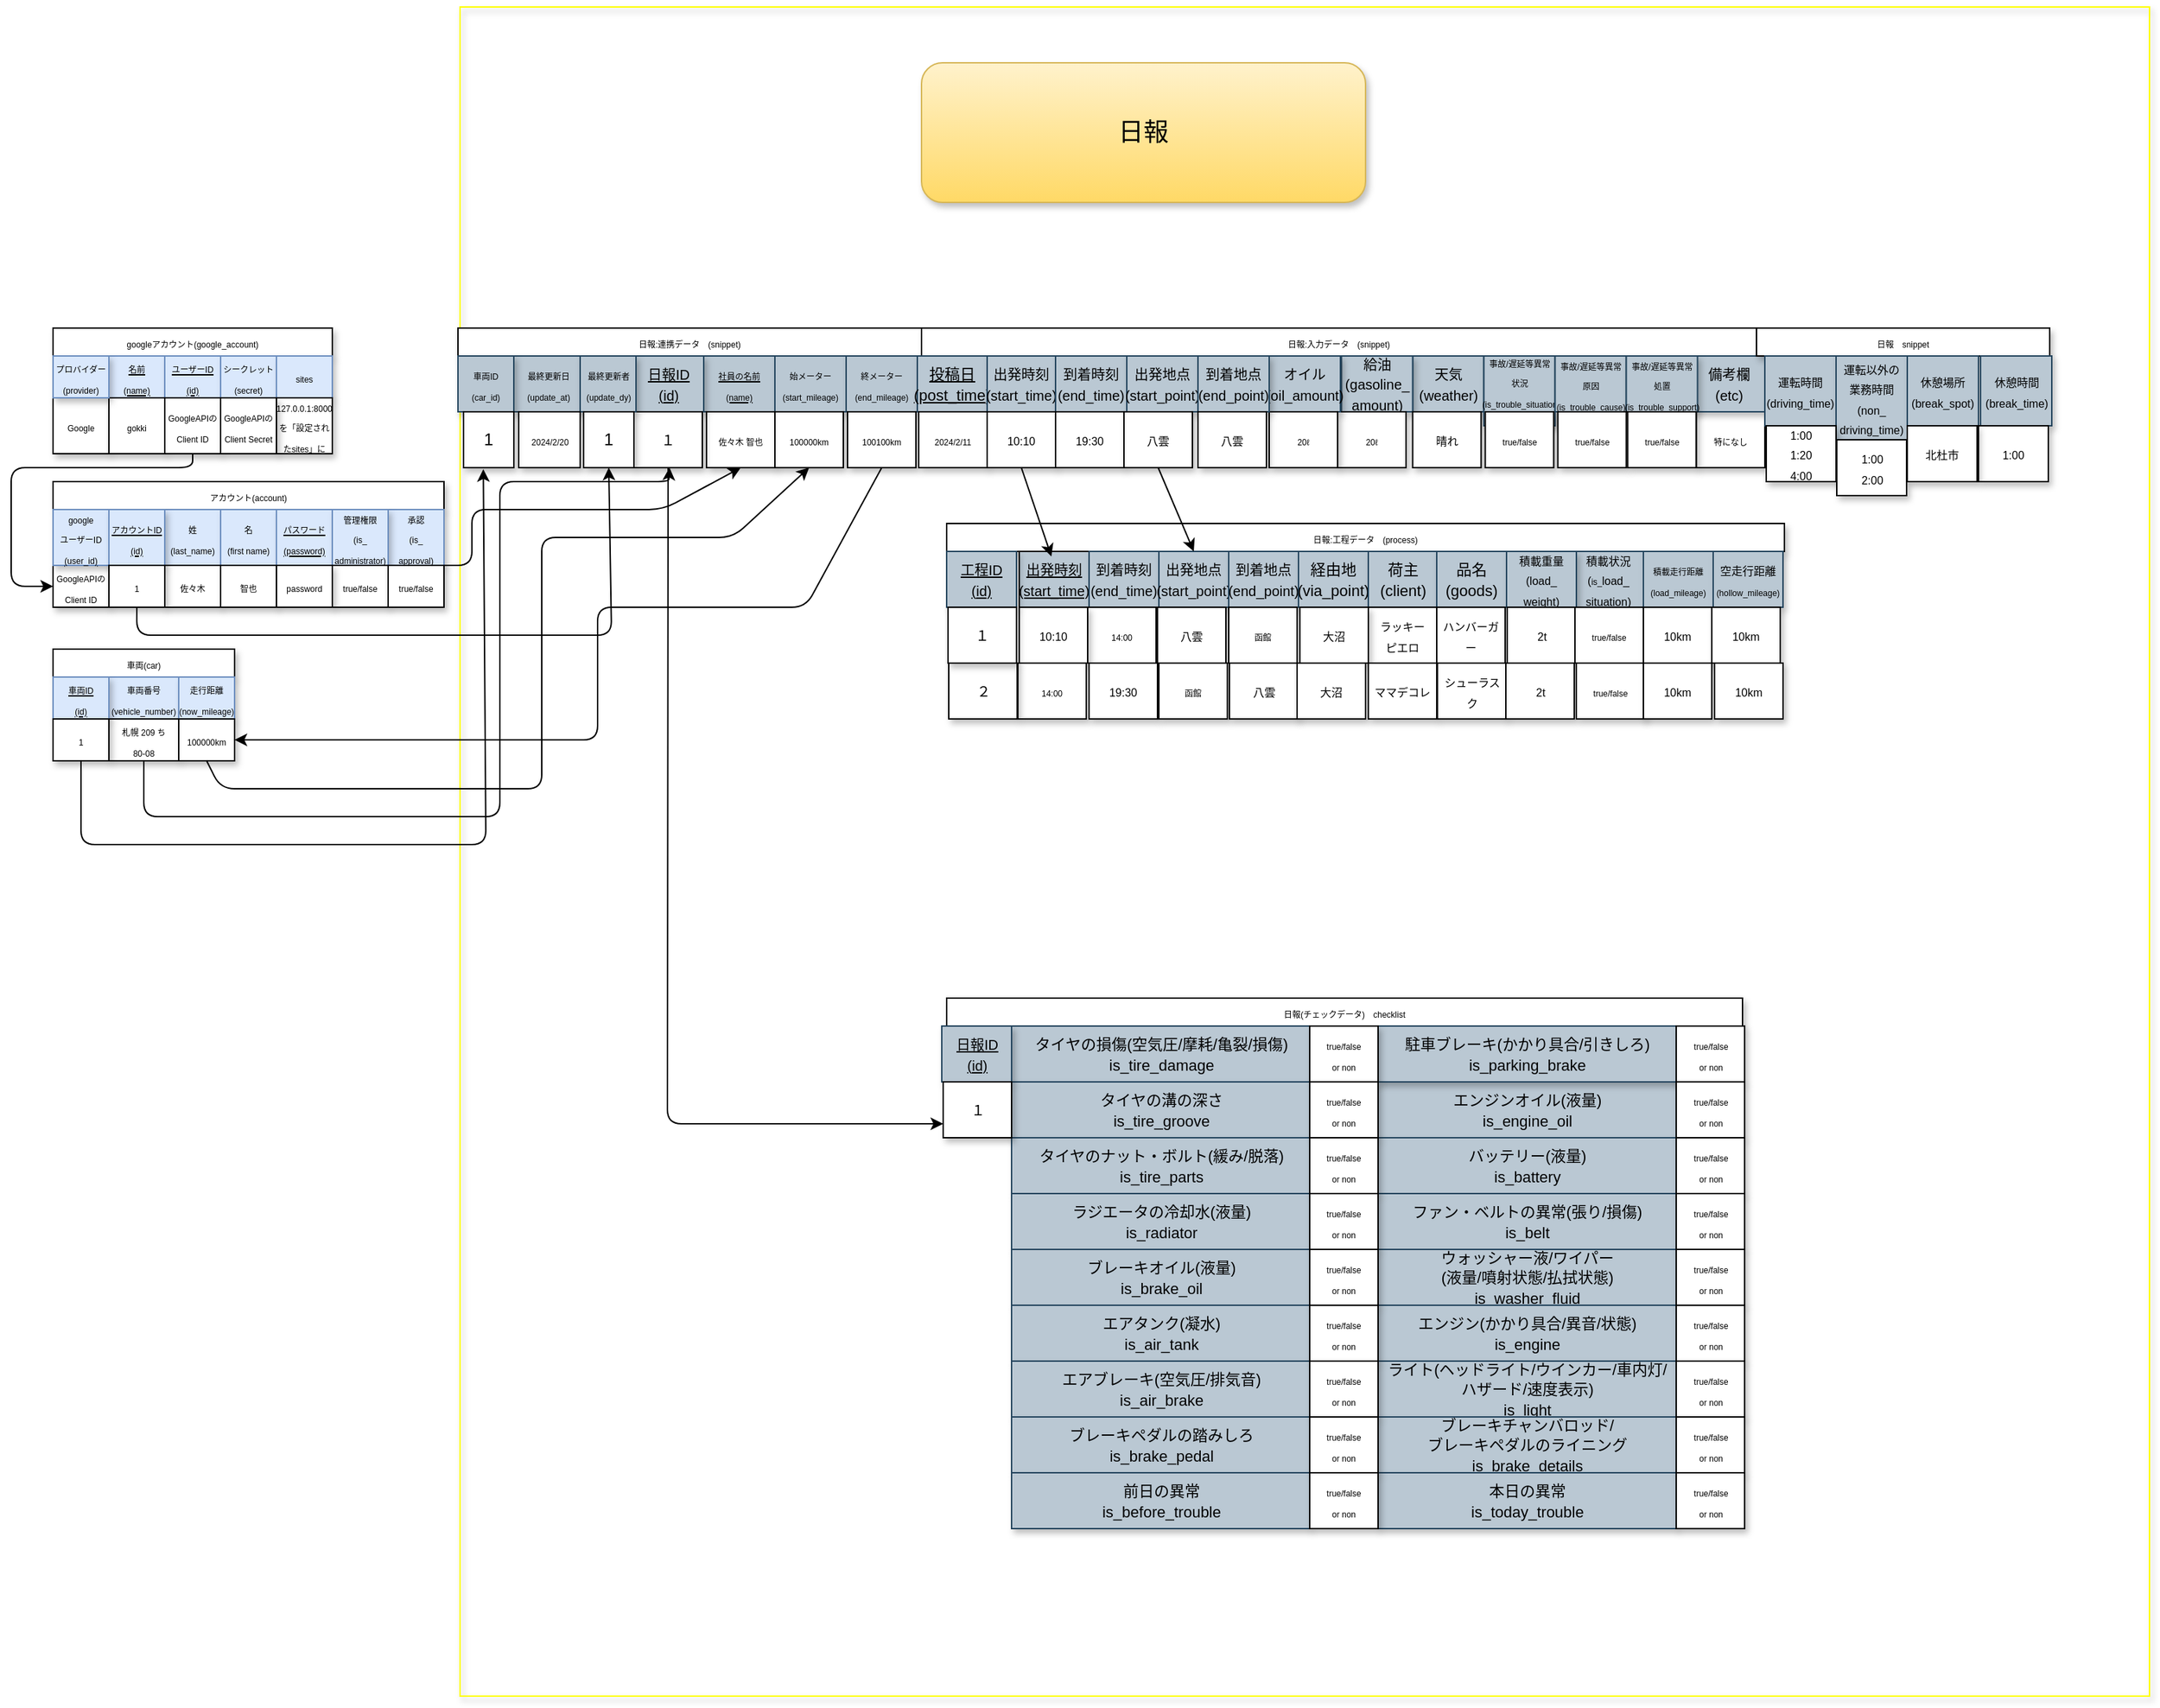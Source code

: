 <mxfile>
    <diagram id="lHrpgoKARu-_UrLN1xA2" name="ページ1">
        <mxGraphModel dx="1189" dy="1662" grid="1" gridSize="10" guides="1" tooltips="1" connect="1" arrows="1" fold="1" page="1" pageScale="1" pageWidth="827" pageHeight="1169" math="0" shadow="0">
            <root>
                <mxCell id="0"/>
                <mxCell id="1" parent="0"/>
                <mxCell id="362" value="" style="whiteSpace=wrap;html=1;aspect=fixed;shadow=1;fontFamily=Helvetica;fontSize=8;startSize=0;fillColor=none;strokeColor=#FFFF00;" vertex="1" parent="1">
                    <mxGeometry x="331.5" y="-200" width="1210" height="1210" as="geometry"/>
                </mxCell>
                <mxCell id="226" value="&lt;font style=&quot;font-size: 6px;&quot;&gt;googleアカウント(google_account)&lt;/font&gt;" style="rounded=0;whiteSpace=wrap;html=1;shadow=1;strokeColor=default;fontFamily=Helvetica;fontSize=12;fontColor=default;startSize=0;fillColor=default;" vertex="1" parent="1">
                    <mxGeometry x="40" y="30" width="200" height="20" as="geometry"/>
                </mxCell>
                <mxCell id="229" value="&lt;span style=&quot;font-size: 6px;&quot;&gt;&lt;u&gt;&lt;font color=&quot;#000000&quot;&gt;名前&lt;br&gt;(name)&lt;/font&gt;&lt;/u&gt;&lt;br&gt;&lt;/span&gt;" style="rounded=0;whiteSpace=wrap;html=1;shadow=1;strokeColor=#6c8ebf;fontFamily=Helvetica;fontSize=12;startSize=0;fillColor=#dae8fc;" vertex="1" parent="1">
                    <mxGeometry x="80" y="50" width="40" height="30" as="geometry"/>
                </mxCell>
                <mxCell id="230" value="&lt;font style=&quot;font-size: 6px;&quot;&gt;&lt;font color=&quot;#000000&quot;&gt;&lt;u&gt;ユーザーID&lt;br&gt;(id)&lt;/u&gt;&lt;/font&gt;&lt;br&gt;&lt;/font&gt;" style="rounded=0;whiteSpace=wrap;html=1;shadow=1;strokeColor=#6c8ebf;fontFamily=Helvetica;fontSize=12;startSize=0;fillColor=#dae8fc;" vertex="1" parent="1">
                    <mxGeometry x="120" y="50" width="40" height="30" as="geometry"/>
                </mxCell>
                <mxCell id="231" value="&lt;span style=&quot;font-size: 6px;&quot;&gt;&lt;font color=&quot;#000000&quot;&gt;シークレット&lt;br&gt;(secret)&lt;/font&gt;&lt;br&gt;&lt;/span&gt;" style="rounded=0;whiteSpace=wrap;html=1;shadow=1;strokeColor=#6c8ebf;fontFamily=Helvetica;fontSize=12;startSize=0;fillColor=#dae8fc;" vertex="1" parent="1">
                    <mxGeometry x="160" y="50" width="40" height="30" as="geometry"/>
                </mxCell>
                <mxCell id="232" value="&lt;span style=&quot;font-size: 6px;&quot;&gt;&lt;font color=&quot;#000000&quot;&gt;sites&lt;/font&gt;&lt;/span&gt;" style="rounded=0;whiteSpace=wrap;html=1;shadow=1;strokeColor=#6c8ebf;fontFamily=Helvetica;fontSize=12;startSize=0;fillColor=#dae8fc;" vertex="1" parent="1">
                    <mxGeometry x="200" y="50" width="40" height="30" as="geometry"/>
                </mxCell>
                <mxCell id="258" style="edgeStyle=none;html=1;fontFamily=Helvetica;fontSize=6;fontColor=default;startSize=0;entryX=0;entryY=0.5;entryDx=0;entryDy=0;startArrow=none;exitX=0.5;exitY=1;exitDx=0;exitDy=0;" edge="1" parent="1" source="235" target="249">
                    <mxGeometry relative="1" as="geometry">
                        <mxPoint x="60" y="200" as="targetPoint"/>
                        <mxPoint x="40" y="40" as="sourcePoint"/>
                        <Array as="points">
                            <mxPoint x="140" y="130"/>
                            <mxPoint x="10" y="130"/>
                            <mxPoint x="10" y="215"/>
                        </Array>
                    </mxGeometry>
                </mxCell>
                <mxCell id="233" value="&lt;span style=&quot;font-size: 6px;&quot;&gt;Google&lt;/span&gt;" style="rounded=0;whiteSpace=wrap;html=1;shadow=1;strokeColor=default;fontFamily=Helvetica;fontSize=12;fontColor=default;startSize=0;fillColor=default;" vertex="1" parent="1">
                    <mxGeometry x="40" y="80" width="40" height="40" as="geometry"/>
                </mxCell>
                <mxCell id="234" value="&lt;span style=&quot;font-size: 6px;&quot;&gt;gokki&lt;/span&gt;" style="rounded=0;whiteSpace=wrap;html=1;shadow=1;strokeColor=default;fontFamily=Helvetica;fontSize=12;fontColor=default;startSize=0;fillColor=default;" vertex="1" parent="1">
                    <mxGeometry x="80" y="80" width="40" height="40" as="geometry"/>
                </mxCell>
                <mxCell id="235" value="&lt;span style=&quot;font-size: 6px;&quot;&gt;GoogleAPIのClient ID&lt;/span&gt;" style="rounded=0;whiteSpace=wrap;html=1;shadow=1;strokeColor=default;fontFamily=Helvetica;fontSize=12;fontColor=default;startSize=0;fillColor=default;" vertex="1" parent="1">
                    <mxGeometry x="120" y="80" width="40" height="40" as="geometry"/>
                </mxCell>
                <mxCell id="236" value="&lt;font style=&quot;font-size: 6px;&quot;&gt;127.0.0.1:8000を「設定されたsites」に&lt;br&gt;&lt;/font&gt;" style="rounded=0;whiteSpace=wrap;html=1;shadow=1;strokeColor=default;fontFamily=Helvetica;fontSize=12;fontColor=default;startSize=0;fillColor=default;" vertex="1" parent="1">
                    <mxGeometry x="200" y="80" width="40" height="40" as="geometry"/>
                </mxCell>
                <mxCell id="237" value="&lt;span style=&quot;font-size: 6px;&quot;&gt;GoogleAPIのClient Secret&lt;/span&gt;" style="rounded=0;whiteSpace=wrap;html=1;shadow=1;strokeColor=default;fontFamily=Helvetica;fontSize=12;fontColor=default;startSize=0;fillColor=default;" vertex="1" parent="1">
                    <mxGeometry x="160" y="80" width="40" height="40" as="geometry"/>
                </mxCell>
                <mxCell id="241" value="&lt;font style=&quot;font-size: 6px;&quot;&gt;アカウント&lt;/font&gt;&lt;span style=&quot;font-size: 6px;&quot;&gt;(account)&lt;/span&gt;" style="rounded=0;whiteSpace=wrap;html=1;shadow=1;strokeColor=default;fontFamily=Helvetica;fontSize=12;fontColor=default;startSize=0;fillColor=default;" vertex="1" parent="1">
                    <mxGeometry x="40" y="140" width="280" height="20" as="geometry"/>
                </mxCell>
                <mxCell id="243" value="&lt;span style=&quot;font-size: 6px;&quot;&gt;&lt;font style=&quot;&quot; color=&quot;#000000&quot;&gt;姓&lt;br&gt;(last_name)&lt;/font&gt;&lt;br&gt;&lt;/span&gt;" style="rounded=0;whiteSpace=wrap;html=1;shadow=1;fontFamily=Helvetica;fontSize=12;startSize=0;fillColor=#dae8fc;strokeColor=#6c8ebf;" vertex="1" parent="1">
                    <mxGeometry x="120" y="160" width="40" height="40" as="geometry"/>
                </mxCell>
                <mxCell id="244" value="&lt;font style=&quot;font-size: 6px;&quot;&gt;&lt;span&gt;&lt;font color=&quot;#000000&quot;&gt;名&lt;br&gt;(first name)&lt;/font&gt;&lt;/span&gt;&lt;br&gt;&lt;/font&gt;" style="rounded=0;whiteSpace=wrap;html=1;shadow=1;strokeColor=#6c8ebf;fontFamily=Helvetica;fontSize=12;startSize=0;fillColor=#dae8fc;fontStyle=0" vertex="1" parent="1">
                    <mxGeometry x="160" y="160" width="40" height="40" as="geometry"/>
                </mxCell>
                <mxCell id="245" value="&lt;font style=&quot;font-size: 6px;&quot;&gt;&lt;u&gt;&lt;font color=&quot;#000000&quot;&gt;パスワード&lt;br&gt;(password)&lt;/font&gt;&lt;/u&gt;&lt;br&gt;&lt;/font&gt;" style="rounded=0;whiteSpace=wrap;html=1;shadow=1;strokeColor=#6c8ebf;fontFamily=Helvetica;fontSize=12;startSize=0;fillColor=#dae8fc;" vertex="1" parent="1">
                    <mxGeometry x="200" y="160" width="40" height="40" as="geometry"/>
                </mxCell>
                <mxCell id="246" value="&lt;font style=&quot;font-size: 6px;&quot;&gt;&lt;font color=&quot;#000000&quot;&gt;承認&lt;br&gt;(&lt;/font&gt;&lt;span style=&quot;color: rgb(0, 0, 0);&quot;&gt;is_&lt;/span&gt;&lt;font color=&quot;#000000&quot;&gt;&lt;br&gt;approval)&lt;/font&gt;&lt;br&gt;&lt;/font&gt;" style="rounded=0;whiteSpace=wrap;html=1;shadow=1;strokeColor=#6c8ebf;fontFamily=Helvetica;fontSize=12;startSize=0;fillColor=#dae8fc;" vertex="1" parent="1">
                    <mxGeometry x="280" y="160" width="40" height="40" as="geometry"/>
                </mxCell>
                <mxCell id="274" style="edgeStyle=none;html=1;exitX=1;exitY=0;exitDx=0;exitDy=0;entryX=0.5;entryY=1;entryDx=0;entryDy=0;fontFamily=Helvetica;fontSize=6;fontColor=#000000;startSize=0;" edge="1" parent="1" source="253" target="272">
                    <mxGeometry relative="1" as="geometry">
                        <Array as="points">
                            <mxPoint x="340" y="200"/>
                            <mxPoint x="340" y="160"/>
                            <mxPoint x="400" y="160"/>
                            <mxPoint x="477" y="160"/>
                        </Array>
                    </mxGeometry>
                </mxCell>
                <mxCell id="247" value="&lt;font style=&quot;font-size: 6px;&quot;&gt;&lt;font color=&quot;#000000&quot;&gt;管理権限&lt;br&gt;(&lt;/font&gt;&lt;span style=&quot;color: rgb(0, 0, 0);&quot;&gt;is_&lt;/span&gt;&lt;font color=&quot;#000000&quot;&gt;&lt;br&gt;administrator)&lt;/font&gt;&lt;br&gt;&lt;/font&gt;" style="rounded=0;whiteSpace=wrap;html=1;shadow=1;strokeColor=#6c8ebf;fontFamily=Helvetica;fontSize=12;startSize=0;fillColor=#dae8fc;" vertex="1" parent="1">
                    <mxGeometry x="240" y="160" width="40" height="40" as="geometry"/>
                </mxCell>
                <mxCell id="249" value="&lt;span style=&quot;font-size: 6px;&quot;&gt;GoogleAPIのClient ID&lt;/span&gt;&lt;span style=&quot;font-size: 6px;&quot;&gt;&lt;br&gt;&lt;/span&gt;" style="rounded=0;whiteSpace=wrap;html=1;shadow=1;strokeColor=default;fontFamily=Helvetica;fontSize=12;fontColor=default;startSize=0;fillColor=default;" vertex="1" parent="1">
                    <mxGeometry x="40" y="200" width="40" height="30" as="geometry"/>
                </mxCell>
                <mxCell id="250" value="&lt;span style=&quot;font-size: 6px;&quot;&gt;佐々木&lt;br&gt;&lt;/span&gt;" style="rounded=0;whiteSpace=wrap;html=1;shadow=1;strokeColor=default;fontFamily=Helvetica;fontSize=12;fontColor=default;startSize=0;fillColor=default;" vertex="1" parent="1">
                    <mxGeometry x="120" y="200" width="40" height="30" as="geometry"/>
                </mxCell>
                <mxCell id="251" value="&lt;span style=&quot;font-size: 6px;&quot;&gt;智也&lt;br&gt;&lt;/span&gt;" style="rounded=0;whiteSpace=wrap;html=1;shadow=1;strokeColor=default;fontFamily=Helvetica;fontSize=12;fontColor=default;startSize=0;fillColor=default;" vertex="1" parent="1">
                    <mxGeometry x="160" y="200" width="40" height="30" as="geometry"/>
                </mxCell>
                <mxCell id="252" value="&lt;span style=&quot;font-size: 6px;&quot;&gt;true/false&lt;/span&gt;&lt;span style=&quot;font-size: 6px;&quot;&gt;&lt;br&gt;&lt;/span&gt;" style="rounded=0;whiteSpace=wrap;html=1;shadow=1;strokeColor=default;fontFamily=Helvetica;fontSize=12;fontColor=default;startSize=0;fillColor=default;" vertex="1" parent="1">
                    <mxGeometry x="240" y="200" width="40" height="30" as="geometry"/>
                </mxCell>
                <mxCell id="253" value="&lt;span style=&quot;font-size: 6px;&quot;&gt;true/false&lt;/span&gt;&lt;span style=&quot;font-size: 6px;&quot;&gt;&lt;br&gt;&lt;/span&gt;" style="rounded=0;whiteSpace=wrap;html=1;shadow=1;strokeColor=default;fontFamily=Helvetica;fontSize=12;fontColor=default;startSize=0;fillColor=default;" vertex="1" parent="1">
                    <mxGeometry x="280" y="200" width="40" height="30" as="geometry"/>
                </mxCell>
                <mxCell id="254" value="&lt;span style=&quot;font-size: 6px;&quot;&gt;password&lt;br&gt;&lt;/span&gt;" style="rounded=0;whiteSpace=wrap;html=1;shadow=1;strokeColor=default;fontFamily=Helvetica;fontSize=12;fontColor=default;startSize=0;fillColor=default;" vertex="1" parent="1">
                    <mxGeometry x="200" y="200" width="40" height="30" as="geometry"/>
                </mxCell>
                <mxCell id="260" value="&lt;span style=&quot;font-size: 6px;&quot;&gt;車両(car)&lt;/span&gt;" style="rounded=0;whiteSpace=wrap;html=1;shadow=1;strokeColor=default;fontFamily=Helvetica;fontSize=12;fontColor=default;startSize=0;fillColor=default;" vertex="1" parent="1">
                    <mxGeometry x="40" y="260" width="130" height="20" as="geometry"/>
                </mxCell>
                <mxCell id="261" value="&lt;span style=&quot;font-size: 6px;&quot;&gt;&lt;font style=&quot;&quot; color=&quot;#000000&quot;&gt;車両番号&lt;br&gt;(vehicle_number)&lt;/font&gt;&lt;br&gt;&lt;/span&gt;" style="rounded=0;whiteSpace=wrap;html=1;shadow=1;strokeColor=#6c8ebf;fontFamily=Helvetica;fontSize=12;startSize=0;fillColor=#dae8fc;" vertex="1" parent="1">
                    <mxGeometry x="80" y="280" width="50" height="30" as="geometry"/>
                </mxCell>
                <mxCell id="262" value="&lt;font style=&quot;font-size: 6px;&quot;&gt;&lt;font color=&quot;#000000&quot;&gt;走行距離&lt;br&gt;(now_mileage)&lt;/font&gt;&lt;br&gt;&lt;/font&gt;" style="rounded=0;whiteSpace=wrap;html=1;shadow=1;strokeColor=#6c8ebf;fontFamily=Helvetica;fontSize=12;startSize=0;fillColor=#dae8fc;" vertex="1" parent="1">
                    <mxGeometry x="130" y="280" width="40" height="30" as="geometry"/>
                </mxCell>
                <mxCell id="263" value="&lt;span style=&quot;font-size: 6px;&quot;&gt;札幌 209 ち&lt;br&gt;80-08&lt;br&gt;&lt;/span&gt;" style="rounded=0;whiteSpace=wrap;html=1;shadow=1;strokeColor=default;fontFamily=Helvetica;fontSize=12;fontColor=default;startSize=0;fillColor=default;" vertex="1" parent="1">
                    <mxGeometry x="80" y="310" width="50" height="30" as="geometry"/>
                </mxCell>
                <mxCell id="271" style="edgeStyle=none;html=1;exitX=0.5;exitY=1;exitDx=0;exitDy=0;fontFamily=Helvetica;fontSize=6;fontColor=#000000;startSize=0;entryX=0.5;entryY=1;entryDx=0;entryDy=0;" edge="1" parent="1" source="263">
                    <mxGeometry relative="1" as="geometry">
                        <mxPoint x="481.5" y="130" as="targetPoint"/>
                        <Array as="points">
                            <mxPoint x="105" y="380"/>
                            <mxPoint x="360" y="380"/>
                            <mxPoint x="360" y="140"/>
                            <mxPoint x="481" y="140"/>
                        </Array>
                    </mxGeometry>
                </mxCell>
                <mxCell id="276" style="edgeStyle=none;html=1;exitX=0.5;exitY=1;exitDx=0;exitDy=0;fontFamily=Helvetica;fontSize=6;fontColor=#000000;startSize=0;entryX=0.5;entryY=1;entryDx=0;entryDy=0;" edge="1" parent="1" source="264" target="277">
                    <mxGeometry relative="1" as="geometry">
                        <mxPoint x="550" y="360" as="targetPoint"/>
                        <Array as="points">
                            <mxPoint x="160" y="360"/>
                            <mxPoint x="390" y="360"/>
                            <mxPoint x="390" y="180"/>
                            <mxPoint x="527" y="180"/>
                        </Array>
                    </mxGeometry>
                </mxCell>
                <mxCell id="264" value="&lt;span style=&quot;font-size: 6px;&quot;&gt;100000km&lt;br&gt;&lt;/span&gt;" style="rounded=0;whiteSpace=wrap;html=1;shadow=1;strokeColor=default;fontFamily=Helvetica;fontSize=12;fontColor=default;startSize=0;fillColor=default;" vertex="1" parent="1">
                    <mxGeometry x="130" y="310" width="40" height="30" as="geometry"/>
                </mxCell>
                <mxCell id="265" value="&lt;span style=&quot;font-size: 6px;&quot;&gt;日報:連携データ　(snippet)&lt;/span&gt;" style="rounded=0;whiteSpace=wrap;html=1;shadow=1;strokeColor=default;fontFamily=Helvetica;fontSize=12;fontColor=default;startSize=0;fillColor=default;" vertex="1" parent="1">
                    <mxGeometry x="330" y="30" width="332" height="20" as="geometry"/>
                </mxCell>
                <mxCell id="267" value="&lt;span style=&quot;font-size: 6px;&quot;&gt;&lt;font color=&quot;#000000&quot;&gt;&lt;u&gt;社員の名前&lt;br&gt;(name)&lt;/u&gt;&lt;br&gt;&lt;/font&gt;&lt;/span&gt;" style="rounded=0;whiteSpace=wrap;html=1;shadow=1;strokeColor=#23445d;fontFamily=Helvetica;fontSize=12;startSize=0;fillColor=#bac8d3;" vertex="1" parent="1">
                    <mxGeometry x="506" y="50" width="51" height="40" as="geometry"/>
                </mxCell>
                <mxCell id="268" value="&lt;font color=&quot;#000000&quot;&gt;&lt;span style=&quot;font-size: 6px;&quot;&gt;始メーター&lt;br&gt;&lt;/span&gt;&lt;/font&gt;&lt;span style=&quot;font-size: 6px;&quot;&gt;&lt;font color=&quot;#000000&quot;&gt;(start_mileage)&lt;/font&gt;&lt;/span&gt;&lt;font color=&quot;#000000&quot;&gt;&lt;span style=&quot;font-size: 6px;&quot;&gt;&lt;br&gt;&lt;/span&gt;&lt;/font&gt;" style="rounded=0;whiteSpace=wrap;html=1;shadow=1;strokeColor=#23445d;fontFamily=Helvetica;fontSize=12;startSize=0;fillColor=#bac8d3;" vertex="1" parent="1">
                    <mxGeometry x="557" y="50" width="51" height="40" as="geometry"/>
                </mxCell>
                <mxCell id="269" value="&lt;span style=&quot;color: rgb(0, 0, 0); font-size: 6px;&quot;&gt;終メーター&lt;br&gt;&lt;/span&gt;&lt;span style=&quot;color: rgb(0, 0, 0); font-size: 6px;&quot;&gt;(end_mileage)&lt;/span&gt;&lt;span style=&quot;color: rgb(0, 0, 0); font-size: 6px;&quot;&gt;&lt;br&gt;&lt;/span&gt;" style="rounded=0;whiteSpace=wrap;html=1;shadow=1;strokeColor=#23445d;fontFamily=Helvetica;fontSize=12;startSize=0;fillColor=#bac8d3;" vertex="1" parent="1">
                    <mxGeometry x="608" y="50" width="51" height="40" as="geometry"/>
                </mxCell>
                <mxCell id="272" value="&lt;span style=&quot;font-size: 6px;&quot;&gt;佐々木 智也&lt;/span&gt;" style="rounded=0;whiteSpace=wrap;html=1;shadow=1;strokeColor=default;fontFamily=Helvetica;fontSize=12;fontColor=default;startSize=0;fillColor=default;" vertex="1" parent="1">
                    <mxGeometry x="508" y="90" width="49" height="40" as="geometry"/>
                </mxCell>
                <mxCell id="277" value="&lt;span style=&quot;font-size: 6px;&quot;&gt;100000km&lt;/span&gt;" style="rounded=0;whiteSpace=wrap;html=1;shadow=1;strokeColor=default;fontFamily=Helvetica;fontSize=12;fontColor=default;startSize=0;fillColor=default;" vertex="1" parent="1">
                    <mxGeometry x="557" y="90" width="49" height="40" as="geometry"/>
                </mxCell>
                <mxCell id="280" style="edgeStyle=none;html=1;exitX=0.5;exitY=1;exitDx=0;exitDy=0;entryX=1;entryY=0.5;entryDx=0;entryDy=0;fontFamily=Helvetica;fontSize=6;fontColor=#000000;startSize=0;" edge="1" parent="1" source="278" target="264">
                    <mxGeometry relative="1" as="geometry">
                        <Array as="points">
                            <mxPoint x="579" y="230"/>
                            <mxPoint x="430" y="230"/>
                            <mxPoint x="430" y="325"/>
                        </Array>
                    </mxGeometry>
                </mxCell>
                <mxCell id="278" value="&lt;span style=&quot;font-size: 6px;&quot;&gt;100100km&lt;/span&gt;" style="rounded=0;whiteSpace=wrap;html=1;shadow=1;strokeColor=default;fontFamily=Helvetica;fontSize=12;fontColor=default;startSize=0;fillColor=default;" vertex="1" parent="1">
                    <mxGeometry x="609" y="90" width="49" height="40" as="geometry"/>
                </mxCell>
                <mxCell id="286" value="&lt;span style=&quot;font-size: 6px;&quot;&gt;日報:入力データ　(snippet)&lt;/span&gt;" style="rounded=0;whiteSpace=wrap;html=1;shadow=1;strokeColor=default;fontFamily=Helvetica;fontSize=12;fontColor=default;startSize=0;fillColor=default;" vertex="1" parent="1">
                    <mxGeometry x="662" y="30" width="598" height="20" as="geometry"/>
                </mxCell>
                <mxCell id="287" value="&lt;font style=&quot;&quot; color=&quot;#000000&quot;&gt;&lt;u style=&quot;&quot;&gt;&lt;span style=&quot;font-size: 11px;&quot;&gt;投稿日&lt;/span&gt;&lt;br&gt;&lt;span style=&quot;font-size: 11px;&quot;&gt;(post_time&lt;/span&gt;&lt;span style=&quot;font-size: 11px;&quot;&gt;)&lt;/span&gt;&lt;/u&gt;&lt;br&gt;&lt;/font&gt;" style="rounded=0;whiteSpace=wrap;html=1;shadow=1;fontFamily=Helvetica;fontSize=12;startSize=0;fillColor=#bac8d3;strokeColor=#23445d;" vertex="1" parent="1">
                    <mxGeometry x="659" y="50" width="50" height="40" as="geometry"/>
                </mxCell>
                <mxCell id="288" value="&lt;font style=&quot;font-size: 10px;&quot; color=&quot;#000000&quot;&gt;出発時刻&lt;br&gt;(start_time)&lt;br&gt;&lt;/font&gt;" style="rounded=0;whiteSpace=wrap;html=1;shadow=1;fontFamily=Helvetica;fontSize=12;startSize=0;fillColor=#bac8d3;strokeColor=#23445d;" vertex="1" parent="1">
                    <mxGeometry x="709" y="50" width="49" height="40" as="geometry"/>
                </mxCell>
                <mxCell id="289" value="&lt;font style=&quot;font-size: 10px;&quot; color=&quot;#000000&quot;&gt;到着時刻&lt;br&gt;(end_time)&lt;br&gt;&lt;/font&gt;" style="rounded=0;whiteSpace=wrap;html=1;shadow=1;fontFamily=Helvetica;fontSize=12;startSize=0;fillColor=#bac8d3;strokeColor=#23445d;" vertex="1" parent="1">
                    <mxGeometry x="758" y="50" width="51" height="40" as="geometry"/>
                </mxCell>
                <mxCell id="290" value="&lt;font style=&quot;&quot; color=&quot;#000000&quot;&gt;&lt;span style=&quot;font-size: 10px;&quot;&gt;天気&lt;/span&gt;&lt;br&gt;&lt;span style=&quot;font-size: 10px;&quot;&gt;(weather&lt;/span&gt;&lt;span style=&quot;font-size: 10px;&quot;&gt;)&lt;/span&gt;&lt;br&gt;&lt;/font&gt;" style="rounded=0;whiteSpace=wrap;html=1;shadow=1;fontFamily=Helvetica;fontSize=12;startSize=0;fillColor=#bac8d3;strokeColor=#23445d;" vertex="1" parent="1">
                    <mxGeometry x="1013.75" y="50" width="51" height="40" as="geometry"/>
                </mxCell>
                <mxCell id="291" value="&lt;font color=&quot;#000000&quot;&gt;&lt;span style=&quot;font-size: 10px;&quot;&gt;給油&lt;/span&gt;&lt;br&gt;&lt;span style=&quot;font-size: 10px;&quot;&gt;(gasoline_&lt;br&gt;&lt;/span&gt;&lt;span style=&quot;font-size: 10px;&quot;&gt;amount)&lt;/span&gt;&lt;br&gt;&lt;/font&gt;" style="rounded=0;whiteSpace=wrap;html=1;shadow=1;fontFamily=Helvetica;fontSize=12;startSize=0;fillColor=#bac8d3;strokeColor=#23445d;" vertex="1" parent="1">
                    <mxGeometry x="962.75" y="50" width="51" height="40" as="geometry"/>
                </mxCell>
                <mxCell id="292" value="&lt;span style=&quot;font-size: 6px;&quot;&gt;2024/2/11&lt;/span&gt;" style="rounded=0;whiteSpace=wrap;html=1;shadow=1;strokeColor=default;fontFamily=Helvetica;fontSize=12;fontColor=default;startSize=0;fillColor=default;" vertex="1" parent="1">
                    <mxGeometry x="660" y="90" width="49" height="40" as="geometry"/>
                </mxCell>
                <mxCell id="294" value="&lt;font style=&quot;font-size: 8px;&quot;&gt;10:10&lt;/font&gt;" style="rounded=0;whiteSpace=wrap;html=1;shadow=1;strokeColor=default;fontFamily=Helvetica;fontSize=12;fontColor=default;startSize=0;fillColor=default;" vertex="1" parent="1">
                    <mxGeometry x="709" y="90" width="49" height="40" as="geometry"/>
                </mxCell>
                <mxCell id="295" value="&lt;font style=&quot;font-size: 8px;&quot;&gt;19:30&lt;/font&gt;" style="rounded=0;whiteSpace=wrap;html=1;shadow=1;strokeColor=default;fontFamily=Helvetica;fontSize=12;fontColor=default;startSize=0;fillColor=default;" vertex="1" parent="1">
                    <mxGeometry x="758" y="90" width="49" height="40" as="geometry"/>
                </mxCell>
                <mxCell id="296" value="&lt;font style=&quot;font-size: 8px;&quot;&gt;晴れ&lt;/font&gt;" style="rounded=0;whiteSpace=wrap;html=1;shadow=1;strokeColor=default;fontFamily=Helvetica;fontSize=12;fontColor=default;startSize=0;fillColor=default;" vertex="1" parent="1">
                    <mxGeometry x="1013.75" y="90" width="49" height="40" as="geometry"/>
                </mxCell>
                <mxCell id="297" value="&lt;span style=&quot;font-size: 6px;&quot;&gt;20ℓ&lt;/span&gt;&lt;span style=&quot;font-size: 6px;&quot;&gt;&lt;br&gt;&lt;/span&gt;" style="rounded=0;whiteSpace=wrap;html=1;shadow=1;strokeColor=default;fontFamily=Helvetica;fontSize=12;fontColor=default;startSize=0;fillColor=default;" vertex="1" parent="1">
                    <mxGeometry x="960" y="90" width="49" height="40" as="geometry"/>
                </mxCell>
                <mxCell id="299" value="&lt;span style=&quot;font-size: 6px;&quot;&gt;日報:工程データ　(process&lt;/span&gt;&lt;span style=&quot;font-size: 6px;&quot;&gt;)&lt;/span&gt;" style="rounded=0;whiteSpace=wrap;html=1;shadow=1;strokeColor=default;fontFamily=Helvetica;fontSize=12;fontColor=default;startSize=0;fillColor=default;" vertex="1" parent="1">
                    <mxGeometry x="680" y="170" width="600" height="20" as="geometry"/>
                </mxCell>
                <mxCell id="300" value="&lt;font style=&quot;&quot; color=&quot;#000000&quot;&gt;&lt;u&gt;&lt;span style=&quot;font-size: 10px;&quot;&gt;出発時刻&lt;/span&gt;&lt;br style=&quot;font-size: 10px;&quot;&gt;&lt;span style=&quot;font-size: 10px;&quot;&gt;(start_time)&lt;/span&gt;&lt;/u&gt;&lt;/font&gt;" style="rounded=0;whiteSpace=wrap;html=1;shadow=1;fontFamily=Helvetica;fontSize=12;startSize=0;fillColor=#bac8d3;strokeColor=#000000;" vertex="1" parent="1">
                    <mxGeometry x="732" y="190" width="50" height="40" as="geometry"/>
                </mxCell>
                <mxCell id="301" value="&lt;span style=&quot;color: rgb(0, 0, 0); font-size: 10px;&quot;&gt;到着時刻&lt;/span&gt;&lt;br style=&quot;color: rgb(0, 0, 0); font-size: 10px;&quot;&gt;&lt;span style=&quot;color: rgb(0, 0, 0); font-size: 10px;&quot;&gt;(end_time)&lt;/span&gt;" style="rounded=0;whiteSpace=wrap;html=1;shadow=1;fontFamily=Helvetica;fontSize=12;startSize=0;fillColor=#bac8d3;strokeColor=#23445d;" vertex="1" parent="1">
                    <mxGeometry x="782" y="190" width="50" height="40" as="geometry"/>
                </mxCell>
                <mxCell id="302" value="&lt;span style=&quot;color: rgb(0, 0, 0); font-size: 10px;&quot;&gt;出発地点&lt;/span&gt;&lt;br style=&quot;color: rgb(0, 0, 0); font-size: 10px;&quot;&gt;&lt;span style=&quot;color: rgb(0, 0, 0); font-size: 10px;&quot;&gt;(start_point)&lt;/span&gt;" style="rounded=0;whiteSpace=wrap;html=1;shadow=1;fontFamily=Helvetica;fontSize=12;startSize=0;fillColor=#bac8d3;strokeColor=#23445d;" vertex="1" parent="1">
                    <mxGeometry x="832" y="190" width="50" height="40" as="geometry"/>
                </mxCell>
                <mxCell id="303" value="&lt;span style=&quot;color: rgb(0, 0, 0); font-size: 10px;&quot;&gt;到着地点&lt;/span&gt;&lt;br style=&quot;color: rgb(0, 0, 0); font-size: 10px;&quot;&gt;&lt;span style=&quot;color: rgb(0, 0, 0); font-size: 10px;&quot;&gt;(end_point)&lt;/span&gt;" style="rounded=0;whiteSpace=wrap;html=1;shadow=1;fontFamily=Helvetica;fontSize=12;startSize=0;fillColor=#bac8d3;strokeColor=#23445d;" vertex="1" parent="1">
                    <mxGeometry x="882" y="190" width="50" height="40" as="geometry"/>
                </mxCell>
                <mxCell id="304" value="&lt;font color=&quot;#000000&quot;&gt;&lt;span style=&quot;font-size: 11px;&quot;&gt;経由地&lt;br&gt;&lt;/span&gt;&lt;/font&gt;&lt;span style=&quot;color: rgb(0, 0, 0); font-size: 11px;&quot;&gt;(via_point)&lt;/span&gt;&lt;font color=&quot;#000000&quot;&gt;&lt;span style=&quot;font-size: 11px;&quot;&gt;&lt;br&gt;&lt;/span&gt;&lt;/font&gt;" style="rounded=0;whiteSpace=wrap;html=1;shadow=1;fontFamily=Helvetica;fontSize=12;startSize=0;fillColor=#bac8d3;strokeColor=#23445d;" vertex="1" parent="1">
                    <mxGeometry x="932" y="190" width="50" height="40" as="geometry"/>
                </mxCell>
                <mxCell id="305" value="&lt;span style=&quot;font-size: 6px;&quot;&gt;14:00&lt;br&gt;&lt;/span&gt;" style="rounded=0;whiteSpace=wrap;html=1;shadow=1;strokeColor=default;fontFamily=Helvetica;fontSize=12;fontColor=default;startSize=0;fillColor=default;" vertex="1" parent="1">
                    <mxGeometry x="781" y="230" width="49" height="40" as="geometry"/>
                </mxCell>
                <mxCell id="306" value="&lt;span style=&quot;font-size: 8px;&quot;&gt;10:10&lt;/span&gt;" style="rounded=0;whiteSpace=wrap;html=1;shadow=1;strokeColor=default;fontFamily=Helvetica;fontSize=12;fontColor=default;startSize=0;fillColor=default;" vertex="1" parent="1">
                    <mxGeometry x="732" y="230" width="49" height="40" as="geometry"/>
                </mxCell>
                <mxCell id="307" value="&lt;span style=&quot;color: rgb(0, 0, 0); font-size: 10px;&quot;&gt;オイル&lt;br&gt;(oil_amount)&lt;br&gt;&lt;/span&gt;" style="rounded=0;whiteSpace=wrap;html=1;shadow=1;fontFamily=Helvetica;fontSize=12;startSize=0;fillColor=#bac8d3;strokeColor=#23445d;" vertex="1" parent="1">
                    <mxGeometry x="911" y="50" width="51" height="40" as="geometry"/>
                </mxCell>
                <mxCell id="308" value="&lt;span style=&quot;font-size: 6px;&quot;&gt;20ℓ&lt;br&gt;&lt;/span&gt;" style="rounded=0;whiteSpace=wrap;html=1;shadow=1;strokeColor=default;fontFamily=Helvetica;fontSize=12;fontColor=default;startSize=0;fillColor=default;" vertex="1" parent="1">
                    <mxGeometry x="911" y="90" width="49" height="40" as="geometry"/>
                </mxCell>
                <mxCell id="309" value="&lt;span style=&quot;color: rgb(0, 0, 0); font-size: 10px;&quot;&gt;出発地点&lt;br&gt;(start_point)&lt;br&gt;&lt;/span&gt;" style="rounded=0;whiteSpace=wrap;html=1;shadow=1;fontFamily=Helvetica;fontSize=12;startSize=0;fillColor=#bac8d3;strokeColor=#23445d;" vertex="1" parent="1">
                    <mxGeometry x="809" y="50" width="51" height="40" as="geometry"/>
                </mxCell>
                <mxCell id="310" value="&lt;span style=&quot;font-size: 6px;&quot;&gt;特になし&lt;br&gt;&lt;/span&gt;" style="rounded=0;whiteSpace=wrap;html=1;shadow=1;strokeColor=default;fontFamily=Helvetica;fontSize=12;fontColor=default;startSize=0;fillColor=default;" vertex="1" parent="1">
                    <mxGeometry x="1217" y="90" width="49" height="40" as="geometry"/>
                </mxCell>
                <mxCell id="311" value="&lt;span style=&quot;color: rgb(0, 0, 0); font-size: 10px;&quot;&gt;到着地点&lt;br&gt;(end_point)&lt;br&gt;&lt;/span&gt;" style="rounded=0;whiteSpace=wrap;html=1;shadow=1;fontFamily=Helvetica;fontSize=12;startSize=0;fillColor=#bac8d3;strokeColor=#23445d;" vertex="1" parent="1">
                    <mxGeometry x="860" y="50" width="51" height="40" as="geometry"/>
                </mxCell>
                <mxCell id="312" value="&lt;span style=&quot;color: rgb(0, 0, 0); font-size: 10px;&quot;&gt;備考欄&lt;br&gt;(etc)&lt;br&gt;&lt;/span&gt;" style="rounded=0;whiteSpace=wrap;html=1;shadow=1;fontFamily=Helvetica;fontSize=12;startSize=0;fillColor=#bac8d3;strokeColor=#23445d;" vertex="1" parent="1">
                    <mxGeometry x="1215" y="50" width="51" height="40" as="geometry"/>
                </mxCell>
                <mxCell id="313" value="&lt;font style=&quot;font-size: 8px;&quot;&gt;八雲&lt;/font&gt;" style="rounded=0;whiteSpace=wrap;html=1;shadow=1;strokeColor=default;fontFamily=Helvetica;fontSize=12;fontColor=default;startSize=0;fillColor=default;" vertex="1" parent="1">
                    <mxGeometry x="860" y="90" width="49" height="40" as="geometry"/>
                </mxCell>
                <mxCell id="359" style="edgeStyle=none;html=1;exitX=0.5;exitY=1;exitDx=0;exitDy=0;entryX=0.5;entryY=0;entryDx=0;entryDy=0;fontFamily=Helvetica;fontSize=8;fontColor=#000000;startSize=0;" edge="1" parent="1" source="314" target="302">
                    <mxGeometry relative="1" as="geometry"/>
                </mxCell>
                <mxCell id="314" value="&lt;span style=&quot;font-size: 8px;&quot;&gt;八雲&lt;/span&gt;" style="rounded=0;whiteSpace=wrap;html=1;shadow=1;strokeColor=default;fontFamily=Helvetica;fontSize=12;fontColor=default;startSize=0;fillColor=default;" vertex="1" parent="1">
                    <mxGeometry x="807" y="90" width="49" height="40" as="geometry"/>
                </mxCell>
                <mxCell id="315" value="&lt;font color=&quot;#000000&quot;&gt;&lt;span style=&quot;font-size: 11px;&quot;&gt;荷主&lt;/span&gt;&lt;br&gt;&lt;span style=&quot;font-size: 11px;&quot;&gt;(client&lt;/span&gt;&lt;span style=&quot;font-size: 11px;&quot;&gt;)&lt;/span&gt;&lt;br&gt;&lt;/font&gt;" style="rounded=0;whiteSpace=wrap;html=1;shadow=1;fontFamily=Helvetica;fontSize=12;startSize=0;fillColor=#bac8d3;strokeColor=#23445d;" vertex="1" parent="1">
                    <mxGeometry x="982" y="190" width="50" height="40" as="geometry"/>
                </mxCell>
                <mxCell id="316" value="&lt;font color=&quot;#000000&quot;&gt;&lt;span style=&quot;font-size: 11px;&quot;&gt;品名&lt;/span&gt;&lt;br&gt;&lt;span style=&quot;font-size: 11px;&quot;&gt;(goods&lt;/span&gt;&lt;span style=&quot;font-size: 11px;&quot;&gt;)&lt;/span&gt;&lt;br&gt;&lt;/font&gt;" style="rounded=0;whiteSpace=wrap;html=1;shadow=1;fontFamily=Helvetica;fontSize=12;startSize=0;fillColor=#bac8d3;strokeColor=#23445d;" vertex="1" parent="1">
                    <mxGeometry x="1031" y="190" width="50" height="40" as="geometry"/>
                </mxCell>
                <mxCell id="317" value="&lt;font style=&quot;font-size: 8px;&quot;&gt;&lt;font color=&quot;#000000&quot;&gt;積載状況&lt;br&gt;&lt;/font&gt;&lt;span style=&quot;color: rgb(0, 0, 0);&quot;&gt;(&lt;/span&gt;&lt;span style=&quot;color: rgb(0, 0, 0); font-size: 6px;&quot;&gt;is_&lt;/span&gt;&lt;span style=&quot;color: rgb(0, 0, 0);&quot;&gt;load_&lt;br&gt;&lt;/span&gt;&lt;span style=&quot;color: rgb(0, 0, 0);&quot;&gt;situation)&lt;/span&gt;&lt;/font&gt;&lt;font color=&quot;#000000&quot;&gt;&lt;span style=&quot;font-size: 11px;&quot;&gt;&lt;br&gt;&lt;/span&gt;&lt;/font&gt;" style="rounded=0;whiteSpace=wrap;html=1;shadow=1;fontFamily=Helvetica;fontSize=12;startSize=0;fillColor=#bac8d3;strokeColor=#23445d;" vertex="1" parent="1">
                    <mxGeometry x="1129" y="190" width="50" height="40" as="geometry"/>
                </mxCell>
                <mxCell id="318" value="&lt;font color=&quot;#000000&quot;&gt;&lt;font style=&quot;font-size: 8px;&quot;&gt;積載重量&lt;br&gt;(load_&lt;br&gt;weight)&lt;/font&gt;&lt;br&gt;&lt;/font&gt;" style="rounded=0;whiteSpace=wrap;html=1;shadow=1;fontFamily=Helvetica;fontSize=12;startSize=0;fillColor=#bac8d3;strokeColor=#23445d;" vertex="1" parent="1">
                    <mxGeometry x="1081" y="190" width="50" height="40" as="geometry"/>
                </mxCell>
                <mxCell id="319" value="&lt;font style=&quot;&quot; color=&quot;#000000&quot;&gt;&lt;span style=&quot;font-size: 6px;&quot;&gt;積載走行距離&lt;/span&gt;&lt;br&gt;&lt;span style=&quot;font-size: 6px;&quot;&gt;(load_mileage&lt;/span&gt;&lt;span style=&quot;font-size: 6px;&quot;&gt;)&lt;/span&gt;&lt;br&gt;&lt;/font&gt;" style="rounded=0;whiteSpace=wrap;html=1;shadow=1;fontFamily=Helvetica;fontSize=12;startSize=0;fillColor=#bac8d3;strokeColor=#23445d;" vertex="1" parent="1">
                    <mxGeometry x="1179" y="190" width="50" height="40" as="geometry"/>
                </mxCell>
                <mxCell id="321" value="&lt;font style=&quot;font-size: 8px;&quot; color=&quot;#000000&quot;&gt;空走行距離&lt;/font&gt;&lt;font color=&quot;#000000&quot;&gt;&lt;span style=&quot;font-size: 6px;&quot;&gt;(hollow_mileage&lt;/span&gt;&lt;/font&gt;&lt;span style=&quot;color: rgb(0, 0, 0); font-size: 6px;&quot;&gt;)&lt;/span&gt;" style="rounded=0;whiteSpace=wrap;html=1;shadow=1;fontFamily=Helvetica;fontSize=12;startSize=0;fillColor=#bac8d3;strokeColor=#23445d;" vertex="1" parent="1">
                    <mxGeometry x="1229" y="190" width="50" height="40" as="geometry"/>
                </mxCell>
                <mxCell id="322" value="&lt;span style=&quot;font-size: 8px;&quot;&gt;八雲&lt;/span&gt;" style="rounded=0;whiteSpace=wrap;html=1;shadow=1;strokeColor=default;fontFamily=Helvetica;fontSize=12;fontColor=default;startSize=0;fillColor=default;" vertex="1" parent="1">
                    <mxGeometry x="831" y="230" width="49" height="40" as="geometry"/>
                </mxCell>
                <mxCell id="323" value="&lt;span style=&quot;font-size: 8px;&quot;&gt;ラッキー&lt;br&gt;ピエロ&lt;/span&gt;" style="rounded=0;whiteSpace=wrap;html=1;shadow=1;strokeColor=default;fontFamily=Helvetica;fontSize=12;fontColor=default;startSize=0;fillColor=default;" vertex="1" parent="1">
                    <mxGeometry x="982" y="230" width="49" height="40" as="geometry"/>
                </mxCell>
                <mxCell id="324" value="&lt;span style=&quot;font-size: 6px;&quot;&gt;函館&lt;/span&gt;" style="rounded=0;whiteSpace=wrap;html=1;shadow=1;strokeColor=default;fontFamily=Helvetica;fontSize=12;fontColor=default;startSize=0;fillColor=default;" vertex="1" parent="1">
                    <mxGeometry x="882" y="230" width="49" height="40" as="geometry"/>
                </mxCell>
                <mxCell id="325" value="&lt;span style=&quot;font-size: 8px;&quot;&gt;大沼&lt;/span&gt;" style="rounded=0;whiteSpace=wrap;html=1;shadow=1;strokeColor=default;fontFamily=Helvetica;fontSize=12;fontColor=default;startSize=0;fillColor=default;" vertex="1" parent="1">
                    <mxGeometry x="933" y="230" width="49" height="40" as="geometry"/>
                </mxCell>
                <mxCell id="328" value="&lt;span style=&quot;font-size: 8px;&quot;&gt;ハンバーガー&lt;/span&gt;" style="rounded=0;whiteSpace=wrap;html=1;shadow=1;strokeColor=default;fontFamily=Helvetica;fontSize=12;fontColor=default;startSize=0;fillColor=default;" vertex="1" parent="1">
                    <mxGeometry x="1031" y="230" width="49" height="40" as="geometry"/>
                </mxCell>
                <mxCell id="329" value="&lt;span style=&quot;font-size: 8px;&quot;&gt;2t&lt;/span&gt;" style="rounded=0;whiteSpace=wrap;html=1;shadow=1;strokeColor=default;fontFamily=Helvetica;fontSize=12;fontColor=default;startSize=0;fillColor=default;" vertex="1" parent="1">
                    <mxGeometry x="1081.5" y="230" width="49" height="40" as="geometry"/>
                </mxCell>
                <mxCell id="330" value="&lt;span style=&quot;font-size: 6px;&quot;&gt;true/false&lt;/span&gt;" style="rounded=0;whiteSpace=wrap;html=1;shadow=1;strokeColor=default;fontFamily=Helvetica;fontSize=12;fontColor=default;startSize=0;fillColor=default;" vertex="1" parent="1">
                    <mxGeometry x="1130" y="230" width="49" height="40" as="geometry"/>
                </mxCell>
                <mxCell id="331" value="&lt;span style=&quot;font-size: 8px;&quot;&gt;10km&lt;br&gt;&lt;/span&gt;" style="rounded=0;whiteSpace=wrap;html=1;shadow=1;strokeColor=default;fontFamily=Helvetica;fontSize=12;fontColor=default;startSize=0;fillColor=default;" vertex="1" parent="1">
                    <mxGeometry x="1179" y="230" width="49" height="40" as="geometry"/>
                </mxCell>
                <mxCell id="332" value="&lt;span style=&quot;font-size: 8px;&quot;&gt;10km&lt;br&gt;&lt;/span&gt;" style="rounded=0;whiteSpace=wrap;html=1;shadow=1;strokeColor=default;fontFamily=Helvetica;fontSize=12;fontColor=default;startSize=0;fillColor=default;" vertex="1" parent="1">
                    <mxGeometry x="1228" y="230" width="49" height="40" as="geometry"/>
                </mxCell>
                <mxCell id="335" value="&lt;span style=&quot;font-size: 6px;&quot;&gt;14:00&lt;/span&gt;" style="rounded=0;whiteSpace=wrap;html=1;shadow=1;strokeColor=default;fontFamily=Helvetica;fontSize=12;fontColor=default;startSize=0;fillColor=default;" vertex="1" parent="1">
                    <mxGeometry x="731" y="270" width="49" height="40" as="geometry"/>
                </mxCell>
                <mxCell id="337" value="&lt;span style=&quot;font-size: 8px;&quot;&gt;19:30&lt;/span&gt;&lt;span style=&quot;font-size: 6px;&quot;&gt;&lt;br&gt;&lt;/span&gt;" style="rounded=0;whiteSpace=wrap;html=1;shadow=1;strokeColor=default;fontFamily=Helvetica;fontSize=12;fontColor=default;startSize=0;fillColor=default;" vertex="1" parent="1">
                    <mxGeometry x="782" y="270" width="49" height="40" as="geometry"/>
                </mxCell>
                <mxCell id="339" value="&lt;span style=&quot;font-size: 6px;&quot;&gt;函館&lt;/span&gt;" style="rounded=0;whiteSpace=wrap;html=1;shadow=1;strokeColor=default;fontFamily=Helvetica;fontSize=12;fontColor=default;startSize=0;fillColor=default;" vertex="1" parent="1">
                    <mxGeometry x="832" y="270" width="49" height="40" as="geometry"/>
                </mxCell>
                <mxCell id="341" value="&lt;span style=&quot;font-size: 8px;&quot;&gt;八雲&lt;/span&gt;" style="rounded=0;whiteSpace=wrap;html=1;shadow=1;strokeColor=default;fontFamily=Helvetica;fontSize=12;fontColor=default;startSize=0;fillColor=default;" vertex="1" parent="1">
                    <mxGeometry x="882.5" y="270" width="49" height="40" as="geometry"/>
                </mxCell>
                <mxCell id="343" value="&lt;span style=&quot;font-size: 8px;&quot;&gt;大沼&lt;/span&gt;" style="rounded=0;whiteSpace=wrap;html=1;shadow=1;strokeColor=default;fontFamily=Helvetica;fontSize=12;fontColor=default;startSize=0;fillColor=default;" vertex="1" parent="1">
                    <mxGeometry x="931" y="270" width="49" height="40" as="geometry"/>
                </mxCell>
                <mxCell id="345" value="&lt;span style=&quot;font-size: 8px;&quot;&gt;ママデコレ&lt;/span&gt;" style="rounded=0;whiteSpace=wrap;html=1;shadow=1;strokeColor=default;fontFamily=Helvetica;fontSize=12;fontColor=default;startSize=0;fillColor=default;" vertex="1" parent="1">
                    <mxGeometry x="982" y="270" width="49" height="40" as="geometry"/>
                </mxCell>
                <mxCell id="347" value="&lt;span style=&quot;font-size: 8px;&quot;&gt;シューラスク&lt;/span&gt;" style="rounded=0;whiteSpace=wrap;html=1;shadow=1;strokeColor=default;fontFamily=Helvetica;fontSize=12;fontColor=default;startSize=0;fillColor=default;" vertex="1" parent="1">
                    <mxGeometry x="1031.5" y="270" width="49" height="40" as="geometry"/>
                </mxCell>
                <mxCell id="349" value="&lt;span style=&quot;font-size: 8px;&quot;&gt;2t&lt;/span&gt;" style="rounded=0;whiteSpace=wrap;html=1;shadow=1;strokeColor=default;fontFamily=Helvetica;fontSize=12;fontColor=default;startSize=0;fillColor=default;" vertex="1" parent="1">
                    <mxGeometry x="1080.5" y="270" width="49" height="40" as="geometry"/>
                </mxCell>
                <mxCell id="351" value="&lt;span style=&quot;font-size: 6px;&quot;&gt;true/false&lt;/span&gt;" style="rounded=0;whiteSpace=wrap;html=1;shadow=1;strokeColor=default;fontFamily=Helvetica;fontSize=12;fontColor=default;startSize=0;fillColor=default;" vertex="1" parent="1">
                    <mxGeometry x="1131" y="270" width="49" height="40" as="geometry"/>
                </mxCell>
                <mxCell id="353" value="&lt;span style=&quot;font-size: 8px;&quot;&gt;10km&lt;/span&gt;&lt;span style=&quot;font-size: 8px;&quot;&gt;&lt;br&gt;&lt;/span&gt;" style="rounded=0;whiteSpace=wrap;html=1;shadow=1;strokeColor=default;fontFamily=Helvetica;fontSize=12;fontColor=default;startSize=0;fillColor=default;" vertex="1" parent="1">
                    <mxGeometry x="1179" y="270" width="49" height="40" as="geometry"/>
                </mxCell>
                <mxCell id="355" value="&lt;span style=&quot;font-size: 8px;&quot;&gt;10km&lt;/span&gt;&lt;span style=&quot;font-size: 8px;&quot;&gt;&lt;br&gt;&lt;/span&gt;" style="rounded=0;whiteSpace=wrap;html=1;shadow=1;strokeColor=default;fontFamily=Helvetica;fontSize=12;fontColor=default;startSize=0;fillColor=default;" vertex="1" parent="1">
                    <mxGeometry x="1230" y="270" width="49" height="40" as="geometry"/>
                </mxCell>
                <mxCell id="358" style="edgeStyle=none;html=1;exitX=0.5;exitY=1;exitDx=0;exitDy=0;entryX=0.125;entryY=1.179;entryDx=0;entryDy=0;entryPerimeter=0;fontFamily=Helvetica;fontSize=8;fontColor=#000000;startSize=0;" edge="1" parent="1" source="294" target="299">
                    <mxGeometry relative="1" as="geometry"/>
                </mxCell>
                <mxCell id="364" value="&lt;font style=&quot;font-size: 18px;&quot;&gt;日報&lt;/font&gt;" style="rounded=1;whiteSpace=wrap;html=1;shadow=1;strokeColor=#d6b656;fontFamily=Helvetica;fontSize=8;startSize=0;fillColor=#fff2cc;gradientColor=#ffd966;fontColor=#000000;" vertex="1" parent="1">
                    <mxGeometry x="662" y="-160" width="318" height="100" as="geometry"/>
                </mxCell>
                <mxCell id="365" value="&lt;span style=&quot;font-size: 6px;&quot;&gt;日報(チェックデータ)　checklist&lt;/span&gt;" style="rounded=0;whiteSpace=wrap;html=1;shadow=1;strokeColor=default;fontFamily=Helvetica;fontSize=12;fontColor=default;startSize=0;fillColor=default;" vertex="1" parent="1">
                    <mxGeometry x="680" y="510" width="570" height="20" as="geometry"/>
                </mxCell>
                <mxCell id="366" value="&lt;font style=&quot;&quot; color=&quot;#000000&quot;&gt;&lt;span style=&quot;font-size: 11px;&quot;&gt;タイヤの損傷(空気圧/摩耗/亀裂/損傷)&lt;/span&gt;&lt;br&gt;&lt;span style=&quot;font-size: 11px;&quot;&gt;is_tire_damage&lt;/span&gt;&lt;br&gt;&lt;/font&gt;" style="rounded=0;whiteSpace=wrap;html=1;shadow=1;fontFamily=Helvetica;fontSize=12;startSize=0;fillColor=#bac8d3;strokeColor=#23445d;" vertex="1" parent="1">
                    <mxGeometry x="726.5" y="530" width="213.5" height="40" as="geometry"/>
                </mxCell>
                <mxCell id="367" value="&lt;font style=&quot;&quot; color=&quot;#000000&quot;&gt;&lt;span style=&quot;font-size: 11px;&quot;&gt;タイヤの溝の深さ&lt;/span&gt;&lt;br&gt;&lt;/font&gt;&lt;span style=&quot;color: rgb(0, 0, 0); font-size: 11px;&quot;&gt;is_&lt;/span&gt;&lt;font style=&quot;&quot; color=&quot;#000000&quot;&gt;&lt;span style=&quot;font-size: 11px;&quot;&gt;tire_groove&lt;/span&gt;&lt;br&gt;&lt;/font&gt;" style="rounded=0;whiteSpace=wrap;html=1;shadow=1;fontFamily=Helvetica;fontSize=12;startSize=0;fillColor=#bac8d3;strokeColor=#23445d;" vertex="1" parent="1">
                    <mxGeometry x="726.5" y="570" width="213.5" height="40" as="geometry"/>
                </mxCell>
                <mxCell id="368" value="&lt;font style=&quot;&quot; color=&quot;#000000&quot;&gt;&lt;span style=&quot;font-size: 11px;&quot;&gt;タイヤのナット・ボルト(緩み/脱落)&lt;/span&gt;&lt;br&gt;&lt;/font&gt;&lt;span style=&quot;color: rgb(0, 0, 0); font-size: 11px;&quot;&gt;is_&lt;/span&gt;&lt;font style=&quot;&quot; color=&quot;#000000&quot;&gt;&lt;span style=&quot;font-size: 11px;&quot;&gt;tire_parts&lt;/span&gt;&lt;br&gt;&lt;/font&gt;" style="rounded=0;whiteSpace=wrap;html=1;shadow=1;fontFamily=Helvetica;fontSize=12;startSize=0;fillColor=#bac8d3;strokeColor=#23445d;" vertex="1" parent="1">
                    <mxGeometry x="726.5" y="610" width="213.5" height="40" as="geometry"/>
                </mxCell>
                <mxCell id="369" value="&lt;font style=&quot;font-size: 11px;&quot; color=&quot;#000000&quot;&gt;ラジエータの冷却水(液量)&lt;br&gt;&lt;/font&gt;&lt;span style=&quot;color: rgb(0, 0, 0); font-size: 11px;&quot;&gt;is_&lt;/span&gt;&lt;font style=&quot;font-size: 11px;&quot; color=&quot;#000000&quot;&gt;radiator&lt;br&gt;&lt;/font&gt;" style="rounded=0;whiteSpace=wrap;html=1;shadow=1;fontFamily=Helvetica;fontSize=12;startSize=0;fillColor=#bac8d3;strokeColor=#23445d;" vertex="1" parent="1">
                    <mxGeometry x="726.5" y="650" width="213.5" height="40" as="geometry"/>
                </mxCell>
                <mxCell id="370" value="&lt;font style=&quot;font-size: 11px;&quot; color=&quot;#000000&quot;&gt;ブレーキオイル(液量)&lt;br&gt;&lt;/font&gt;&lt;span style=&quot;color: rgb(0, 0, 0); font-size: 11px;&quot;&gt;is_&lt;/span&gt;&lt;font style=&quot;font-size: 11px;&quot; color=&quot;#000000&quot;&gt;brake_oil&lt;br&gt;&lt;/font&gt;" style="rounded=0;whiteSpace=wrap;html=1;shadow=1;fontFamily=Helvetica;fontSize=12;startSize=0;fillColor=#bac8d3;strokeColor=#23445d;" vertex="1" parent="1">
                    <mxGeometry x="726.5" y="690" width="213.5" height="40" as="geometry"/>
                </mxCell>
                <mxCell id="371" value="&lt;font style=&quot;font-size: 11px;&quot; color=&quot;#000000&quot;&gt;エアタンク(凝水)&lt;br&gt;&lt;/font&gt;&lt;span style=&quot;color: rgb(0, 0, 0); font-size: 11px;&quot;&gt;is_&lt;/span&gt;&lt;font style=&quot;font-size: 11px;&quot; color=&quot;#000000&quot;&gt;air_tank&lt;br&gt;&lt;/font&gt;" style="rounded=0;whiteSpace=wrap;html=1;shadow=1;fontFamily=Helvetica;fontSize=12;startSize=0;fillColor=#bac8d3;strokeColor=#23445d;" vertex="1" parent="1">
                    <mxGeometry x="726.5" y="730" width="213.5" height="40" as="geometry"/>
                </mxCell>
                <mxCell id="372" value="&lt;font style=&quot;font-size: 11px;&quot; color=&quot;#000000&quot;&gt;エンジンオイル(液量)&lt;br&gt;&lt;/font&gt;&lt;span style=&quot;color: rgb(0, 0, 0); font-size: 11px;&quot;&gt;is_&lt;/span&gt;&lt;font style=&quot;font-size: 11px;&quot; color=&quot;#000000&quot;&gt;engine_oil&lt;br&gt;&lt;/font&gt;" style="rounded=0;whiteSpace=wrap;html=1;shadow=1;fontFamily=Helvetica;fontSize=12;startSize=0;fillColor=#bac8d3;strokeColor=#23445d;" vertex="1" parent="1">
                    <mxGeometry x="989" y="570" width="213.5" height="40" as="geometry"/>
                </mxCell>
                <mxCell id="373" value="&lt;font style=&quot;font-size: 11px;&quot; color=&quot;#000000&quot;&gt;バッテリー(液量)&lt;br&gt;&lt;/font&gt;&lt;span style=&quot;color: rgb(0, 0, 0); font-size: 11px;&quot;&gt;is_&lt;/span&gt;&lt;font style=&quot;font-size: 11px;&quot; color=&quot;#000000&quot;&gt;battery&lt;br&gt;&lt;/font&gt;" style="rounded=0;whiteSpace=wrap;html=1;shadow=1;fontFamily=Helvetica;fontSize=12;startSize=0;fillColor=#bac8d3;strokeColor=#23445d;" vertex="1" parent="1">
                    <mxGeometry x="989" y="610" width="213.5" height="40" as="geometry"/>
                </mxCell>
                <mxCell id="374" value="&lt;font style=&quot;font-size: 11px;&quot; color=&quot;#000000&quot;&gt;ファン・ベルトの異常(張り/損傷)&lt;br&gt;&lt;/font&gt;&lt;span style=&quot;color: rgb(0, 0, 0); font-size: 11px;&quot;&gt;is_&lt;/span&gt;&lt;font style=&quot;font-size: 11px;&quot; color=&quot;#000000&quot;&gt;belt&lt;br&gt;&lt;/font&gt;" style="rounded=0;whiteSpace=wrap;html=1;shadow=1;fontFamily=Helvetica;fontSize=12;startSize=0;fillColor=#bac8d3;strokeColor=#23445d;" vertex="1" parent="1">
                    <mxGeometry x="989" y="650" width="213.5" height="40" as="geometry"/>
                </mxCell>
                <mxCell id="375" value="&lt;font style=&quot;font-size: 11px;&quot; color=&quot;#000000&quot;&gt;駐車ブレーキ(かかり具合/引きしろ)&lt;br&gt;&lt;/font&gt;&lt;span style=&quot;color: rgb(0, 0, 0); font-size: 11px;&quot;&gt;is_&lt;/span&gt;&lt;font style=&quot;font-size: 11px;&quot; color=&quot;#000000&quot;&gt;parking_brake&lt;br&gt;&lt;/font&gt;" style="rounded=0;whiteSpace=wrap;html=1;shadow=1;fontFamily=Helvetica;fontSize=12;startSize=0;fillColor=#bac8d3;strokeColor=#23445d;" vertex="1" parent="1">
                    <mxGeometry x="989" y="530" width="213.5" height="40" as="geometry"/>
                </mxCell>
                <mxCell id="387" value="&lt;font style=&quot;&quot; color=&quot;#000000&quot;&gt;&lt;span style=&quot;font-size: 11px;&quot;&gt;ウォッシャー液/ワイパー&lt;/span&gt;&lt;br&gt;&lt;span style=&quot;font-size: 11px;&quot;&gt;(液量/噴射状態/払拭状態)&lt;/span&gt;&lt;br&gt;&lt;/font&gt;&lt;span style=&quot;color: rgb(0, 0, 0); font-size: 11px;&quot;&gt;is_&lt;/span&gt;&lt;font style=&quot;&quot; color=&quot;#000000&quot;&gt;&lt;span style=&quot;font-size: 11px;&quot;&gt;washer_fluid&lt;/span&gt;&lt;br&gt;&lt;/font&gt;" style="rounded=0;whiteSpace=wrap;html=1;shadow=1;fontFamily=Helvetica;fontSize=12;startSize=0;fillColor=#bac8d3;strokeColor=#23445d;" vertex="1" parent="1">
                    <mxGeometry x="989" y="690" width="213.5" height="40" as="geometry"/>
                </mxCell>
                <mxCell id="388" value="&lt;font style=&quot;font-size: 11px;&quot; color=&quot;#000000&quot;&gt;エンジン(かかり具合/異音/状態)&lt;br&gt;&lt;/font&gt;&lt;span style=&quot;color: rgb(0, 0, 0); font-size: 11px;&quot;&gt;is_&lt;/span&gt;&lt;font style=&quot;font-size: 11px;&quot; color=&quot;#000000&quot;&gt;engine&lt;br&gt;&lt;/font&gt;" style="rounded=0;whiteSpace=wrap;html=1;shadow=1;fontFamily=Helvetica;fontSize=12;startSize=0;fillColor=#bac8d3;strokeColor=#23445d;" vertex="1" parent="1">
                    <mxGeometry x="989" y="730" width="213.5" height="40" as="geometry"/>
                </mxCell>
                <mxCell id="393" value="&lt;font style=&quot;font-size: 11px;&quot; color=&quot;#000000&quot;&gt;エアブレーキ(空気圧/排気音)&lt;br&gt;&lt;/font&gt;&lt;span style=&quot;color: rgb(0, 0, 0); font-size: 11px;&quot;&gt;is_&lt;/span&gt;&lt;font style=&quot;font-size: 11px;&quot; color=&quot;#000000&quot;&gt;air_brake&lt;br&gt;&lt;/font&gt;" style="rounded=0;whiteSpace=wrap;html=1;shadow=1;fontFamily=Helvetica;fontSize=12;startSize=0;fillColor=#bac8d3;strokeColor=#23445d;" vertex="1" parent="1">
                    <mxGeometry x="726.5" y="770" width="213.5" height="40" as="geometry"/>
                </mxCell>
                <mxCell id="394" value="&lt;font style=&quot;font-size: 11px;&quot; color=&quot;#000000&quot;&gt;ブレーキペダルの踏みしろ&lt;br&gt;&lt;/font&gt;&lt;span style=&quot;color: rgb(0, 0, 0); font-size: 11px;&quot;&gt;is_&lt;/span&gt;&lt;font style=&quot;font-size: 11px;&quot; color=&quot;#000000&quot;&gt;brake_pedal&lt;br&gt;&lt;/font&gt;" style="rounded=0;whiteSpace=wrap;html=1;shadow=1;fontFamily=Helvetica;fontSize=12;startSize=0;fillColor=#bac8d3;strokeColor=#23445d;" vertex="1" parent="1">
                    <mxGeometry x="726.5" y="810" width="213.5" height="40" as="geometry"/>
                </mxCell>
                <mxCell id="395" value="&lt;font color=&quot;#000000&quot;&gt;&lt;span style=&quot;font-size: 11px;&quot;&gt;ライト(ヘッドライト/ウインカー/車内灯/&lt;br&gt;ハザード/速度表示)&lt;br&gt;&lt;/span&gt;&lt;/font&gt;&lt;span style=&quot;color: rgb(0, 0, 0); font-size: 11px;&quot;&gt;is_&lt;/span&gt;&lt;font color=&quot;#000000&quot;&gt;&lt;span style=&quot;font-size: 11px;&quot;&gt;light&lt;br&gt;&lt;/span&gt;&lt;/font&gt;" style="rounded=0;whiteSpace=wrap;html=1;shadow=1;fontFamily=Helvetica;fontSize=12;startSize=0;fillColor=#bac8d3;strokeColor=#23445d;" vertex="1" parent="1">
                    <mxGeometry x="989" y="770" width="213.5" height="40" as="geometry"/>
                </mxCell>
                <mxCell id="396" value="&lt;font style=&quot;&quot; color=&quot;#000000&quot;&gt;&lt;span style=&quot;font-size: 11px;&quot;&gt;ブレーキチャンバロッド/&lt;/span&gt;&lt;br&gt;&lt;span style=&quot;font-size: 11px;&quot;&gt;ブレーキペダルのライニング&lt;/span&gt;&lt;br&gt;&lt;/font&gt;&lt;span style=&quot;color: rgb(0, 0, 0); font-size: 11px;&quot;&gt;is_&lt;/span&gt;&lt;font style=&quot;&quot; color=&quot;#000000&quot;&gt;&lt;span style=&quot;font-size: 11px;&quot;&gt;brake_details&lt;/span&gt;&lt;br&gt;&lt;/font&gt;" style="rounded=0;whiteSpace=wrap;html=1;shadow=1;fontFamily=Helvetica;fontSize=12;startSize=0;fillColor=#bac8d3;strokeColor=#23445d;" vertex="1" parent="1">
                    <mxGeometry x="989" y="810" width="213.5" height="40" as="geometry"/>
                </mxCell>
                <mxCell id="402" value="&lt;font style=&quot;&quot; color=&quot;#000000&quot;&gt;&lt;span style=&quot;font-size: 6px;&quot;&gt;事故/遅延等異常&lt;/span&gt;&lt;br&gt;&lt;span style=&quot;font-size: 6px;&quot;&gt;状況&lt;/span&gt;&lt;br&gt;&lt;span style=&quot;font-size: 6px;&quot;&gt;(&lt;/span&gt;&lt;/font&gt;&lt;span style=&quot;color: rgb(0, 0, 0); font-size: 6px;&quot;&gt;is_&lt;/span&gt;&lt;font style=&quot;&quot; color=&quot;#000000&quot;&gt;&lt;span style=&quot;font-size: 6px;&quot;&gt;trouble_situation&lt;/span&gt;&lt;br&gt;&lt;span style=&quot;font-size: 6px;&quot;&gt;)&lt;/span&gt;&lt;br&gt;&lt;/font&gt;" style="rounded=0;whiteSpace=wrap;html=1;shadow=1;fontFamily=Helvetica;fontSize=12;startSize=0;fillColor=#bac8d3;strokeColor=#23445d;" vertex="1" parent="1">
                    <mxGeometry x="1064.75" y="50" width="51" height="50" as="geometry"/>
                </mxCell>
                <mxCell id="403" value="&lt;span style=&quot;color: rgb(0, 0, 0); font-size: 6px;&quot;&gt;事故/遅延等異常&lt;/span&gt;&lt;br style=&quot;color: rgb(0, 0, 0); font-size: 6px;&quot;&gt;&lt;font color=&quot;#000000&quot;&gt;&lt;span style=&quot;font-size: 6px;&quot;&gt;原因&lt;/span&gt;&lt;br&gt;&lt;span style=&quot;font-size: 6px;&quot;&gt;(is_trouble_cause&lt;/span&gt;&lt;span style=&quot;font-size: 6px;&quot;&gt;)&lt;/span&gt;&lt;br&gt;&lt;/font&gt;" style="rounded=0;whiteSpace=wrap;html=1;shadow=1;fontFamily=Helvetica;fontSize=12;startSize=0;fillColor=#bac8d3;strokeColor=#23445d;" vertex="1" parent="1">
                    <mxGeometry x="1115.75" y="50" width="51" height="40" as="geometry"/>
                </mxCell>
                <mxCell id="404" value="&lt;span style=&quot;color: rgb(0, 0, 0); font-size: 6px;&quot;&gt;事故/遅延等異常&lt;/span&gt;&lt;br style=&quot;color: rgb(0, 0, 0); font-size: 6px;&quot;&gt;&lt;font color=&quot;#000000&quot;&gt;&lt;span style=&quot;font-size: 6px;&quot;&gt;処置&lt;/span&gt;&lt;br&gt;&lt;span style=&quot;font-size: 6px;&quot;&gt;(&lt;/span&gt;&lt;/font&gt;&lt;span style=&quot;color: rgb(0, 0, 0); font-size: 6px;&quot;&gt;is_&lt;/span&gt;&lt;font color=&quot;#000000&quot;&gt;&lt;span style=&quot;font-size: 6px;&quot;&gt;trouble_support&lt;/span&gt;&lt;span style=&quot;font-size: 6px;&quot;&gt;)&lt;/span&gt;&lt;br&gt;&lt;/font&gt;" style="rounded=0;whiteSpace=wrap;html=1;shadow=1;fontFamily=Helvetica;fontSize=12;startSize=0;fillColor=#bac8d3;strokeColor=#23445d;" vertex="1" parent="1">
                    <mxGeometry x="1166.75" y="50" width="51" height="40" as="geometry"/>
                </mxCell>
                <mxCell id="406" value="&lt;span style=&quot;font-size: 6px;&quot;&gt;true/false&lt;/span&gt;&lt;span style=&quot;font-size: 6px;&quot;&gt;&lt;br&gt;&lt;/span&gt;" style="rounded=0;whiteSpace=wrap;html=1;shadow=1;strokeColor=default;fontFamily=Helvetica;fontSize=12;fontColor=default;startSize=0;fillColor=default;" vertex="1" parent="1">
                    <mxGeometry x="1065.75" y="90" width="49" height="40" as="geometry"/>
                </mxCell>
                <mxCell id="407" value="&lt;span style=&quot;font-size: 6px;&quot;&gt;true/false&lt;/span&gt;&lt;span style=&quot;font-size: 6px;&quot;&gt;&lt;br&gt;&lt;/span&gt;" style="rounded=0;whiteSpace=wrap;html=1;shadow=1;strokeColor=default;fontFamily=Helvetica;fontSize=12;fontColor=default;startSize=0;fillColor=default;" vertex="1" parent="1">
                    <mxGeometry x="1117.75" y="90" width="49" height="40" as="geometry"/>
                </mxCell>
                <mxCell id="408" value="&lt;span style=&quot;font-size: 6px;&quot;&gt;true/false&lt;/span&gt;&lt;span style=&quot;font-size: 6px;&quot;&gt;&lt;br&gt;&lt;/span&gt;" style="rounded=0;whiteSpace=wrap;html=1;shadow=1;strokeColor=default;fontFamily=Helvetica;fontSize=12;fontColor=default;startSize=0;fillColor=default;" vertex="1" parent="1">
                    <mxGeometry x="1167.75" y="90" width="49" height="40" as="geometry"/>
                </mxCell>
                <mxCell id="411" value="&lt;span style=&quot;font-size: 6px;&quot;&gt;日報　snippet&lt;/span&gt;" style="rounded=0;whiteSpace=wrap;html=1;shadow=1;strokeColor=default;fontFamily=Helvetica;fontSize=12;fontColor=default;startSize=0;fillColor=default;" vertex="1" parent="1">
                    <mxGeometry x="1260" y="30" width="210" height="20" as="geometry"/>
                </mxCell>
                <mxCell id="412" value="&lt;font style=&quot;font-size: 8px;&quot; color=&quot;#000000&quot;&gt;運転時間&lt;br&gt;(driving_time)&lt;br&gt;&lt;/font&gt;" style="rounded=0;whiteSpace=wrap;html=1;shadow=1;fontFamily=Helvetica;fontSize=12;startSize=0;fillColor=#bac8d3;strokeColor=#23445d;" vertex="1" parent="1">
                    <mxGeometry x="1266" y="50" width="51" height="50" as="geometry"/>
                </mxCell>
                <mxCell id="413" value="&lt;font style=&quot;&quot; color=&quot;#000000&quot;&gt;&lt;span style=&quot;font-size: 8px;&quot;&gt;運転以外の&lt;/span&gt;&lt;br&gt;&lt;span style=&quot;font-size: 8px;&quot;&gt;業務時間&lt;/span&gt;&lt;br&gt;&lt;/font&gt;&lt;span style=&quot;color: rgb(0, 0, 0); font-size: 8px;&quot;&gt;(non_&lt;br&gt;driving_time)&lt;/span&gt;&lt;font style=&quot;&quot; color=&quot;#000000&quot;&gt;&lt;br&gt;&lt;/font&gt;" style="rounded=0;whiteSpace=wrap;html=1;shadow=1;fontFamily=Helvetica;fontSize=12;startSize=0;fillColor=#bac8d3;strokeColor=#23445d;" vertex="1" parent="1">
                    <mxGeometry x="1317" y="50" width="51" height="60" as="geometry"/>
                </mxCell>
                <mxCell id="414" value="&lt;font color=&quot;#000000&quot;&gt;&lt;span style=&quot;font-size: 8px;&quot;&gt;休憩場所&lt;/span&gt;&lt;br&gt;&lt;span style=&quot;font-size: 8px;&quot;&gt;(break_spot&lt;/span&gt;&lt;span style=&quot;font-size: 8px;&quot;&gt;)&lt;/span&gt;&lt;br&gt;&lt;/font&gt;" style="rounded=0;whiteSpace=wrap;html=1;shadow=1;fontFamily=Helvetica;fontSize=12;startSize=0;fillColor=#bac8d3;strokeColor=#23445d;" vertex="1" parent="1">
                    <mxGeometry x="1368" y="50" width="51" height="50" as="geometry"/>
                </mxCell>
                <mxCell id="415" value="&lt;font color=&quot;#000000&quot;&gt;&lt;span style=&quot;font-size: 8px;&quot;&gt;休憩時間&lt;/span&gt;&lt;br&gt;&lt;span style=&quot;font-size: 8px;&quot;&gt;(break_time&lt;/span&gt;&lt;span style=&quot;font-size: 8px;&quot;&gt;)&lt;/span&gt;&lt;br&gt;&lt;/font&gt;" style="rounded=0;whiteSpace=wrap;html=1;shadow=1;fontFamily=Helvetica;fontSize=12;startSize=0;fillColor=#bac8d3;strokeColor=#23445d;" vertex="1" parent="1">
                    <mxGeometry x="1420.5" y="50" width="51" height="50" as="geometry"/>
                </mxCell>
                <mxCell id="418" value="&lt;font style=&quot;font-size: 8px;&quot;&gt;1:00&lt;br&gt;1:20&lt;br&gt;4:00&lt;br&gt;&lt;/font&gt;" style="rounded=0;whiteSpace=wrap;html=1;shadow=1;strokeColor=default;fontFamily=Helvetica;fontSize=12;fontColor=default;startSize=0;fillColor=default;" vertex="1" parent="1">
                    <mxGeometry x="1267" y="100" width="50" height="40" as="geometry"/>
                </mxCell>
                <mxCell id="419" value="&lt;font style=&quot;font-size: 8px;&quot;&gt;1:00&lt;br&gt;2:00&lt;br&gt;&lt;/font&gt;" style="rounded=0;whiteSpace=wrap;html=1;shadow=1;strokeColor=default;fontFamily=Helvetica;fontSize=12;fontColor=default;startSize=0;fillColor=default;" vertex="1" parent="1">
                    <mxGeometry x="1317.5" y="110" width="50" height="40" as="geometry"/>
                </mxCell>
                <mxCell id="420" value="&lt;font style=&quot;font-size: 8px;&quot;&gt;1:00&lt;br&gt;&lt;/font&gt;" style="rounded=0;whiteSpace=wrap;html=1;shadow=1;strokeColor=default;fontFamily=Helvetica;fontSize=12;fontColor=default;startSize=0;fillColor=default;" vertex="1" parent="1">
                    <mxGeometry x="1419" y="100" width="50" height="40" as="geometry"/>
                </mxCell>
                <mxCell id="421" value="&lt;font style=&quot;font-size: 8px;&quot;&gt;北杜市&lt;br&gt;&lt;/font&gt;" style="rounded=0;whiteSpace=wrap;html=1;shadow=1;strokeColor=default;fontFamily=Helvetica;fontSize=12;fontColor=default;startSize=0;fillColor=default;" vertex="1" parent="1">
                    <mxGeometry x="1368" y="100" width="50" height="40" as="geometry"/>
                </mxCell>
                <mxCell id="242" value="&lt;span style=&quot;font-size: 6px;&quot;&gt;&lt;font color=&quot;#000000&quot;&gt;google&lt;br&gt;ユーザーID&lt;br&gt;&lt;/font&gt;&lt;/span&gt;&lt;u style=&quot;color: rgb(0, 0, 0); font-size: 6px;&quot;&gt;(&lt;/u&gt;&lt;span style=&quot;color: rgb(0, 0, 0); font-size: 6px;&quot;&gt;user_id&lt;/span&gt;&lt;u style=&quot;color: rgb(0, 0, 0); font-size: 6px;&quot;&gt;)&lt;/u&gt;&lt;span style=&quot;font-size: 6px;&quot;&gt;&lt;font color=&quot;#000000&quot;&gt;&lt;br&gt;&lt;/font&gt;&lt;/span&gt;" style="rounded=0;whiteSpace=wrap;html=1;shadow=1;strokeColor=#6c8ebf;fontFamily=Helvetica;fontSize=12;startSize=0;fillColor=#dae8fc;" vertex="1" parent="1">
                    <mxGeometry x="40" y="160" width="40" height="40" as="geometry"/>
                </mxCell>
                <mxCell id="228" value="&lt;font style=&quot;&quot;&gt;&lt;font color=&quot;#000000&quot; style=&quot;font-size: 6px;&quot;&gt;プロバイダー&lt;br&gt;(provider)&lt;/font&gt;&lt;br&gt;&lt;/font&gt;" style="rounded=0;whiteSpace=wrap;html=1;shadow=1;strokeColor=#6c8ebf;fontFamily=Helvetica;fontSize=12;startSize=0;fillColor=#dae8fc;" vertex="1" parent="1">
                    <mxGeometry x="40" y="50" width="40" height="30" as="geometry"/>
                </mxCell>
                <mxCell id="444" value="&lt;font style=&quot;&quot; color=&quot;#000000&quot;&gt;&lt;span style=&quot;font-size: 11px;&quot;&gt;前日の異常&lt;/span&gt;&lt;br&gt;&lt;/font&gt;&lt;span style=&quot;color: rgb(0, 0, 0); font-size: 11px;&quot;&gt;is_&lt;/span&gt;&lt;font style=&quot;&quot; color=&quot;#000000&quot;&gt;&lt;span style=&quot;font-size: 11px;&quot;&gt;before_&lt;/span&gt;&lt;/font&gt;&lt;span style=&quot;color: rgb(0, 0, 0);&quot;&gt;&lt;font style=&quot;font-size: 11px;&quot;&gt;trouble&lt;/font&gt;&lt;/span&gt;&lt;font style=&quot;&quot; color=&quot;#000000&quot;&gt;&lt;br&gt;&lt;/font&gt;" style="rounded=0;whiteSpace=wrap;html=1;shadow=1;fontFamily=Helvetica;fontSize=12;startSize=0;fillColor=#bac8d3;strokeColor=#23445d;" vertex="1" parent="1">
                    <mxGeometry x="726.5" y="850" width="213.5" height="40" as="geometry"/>
                </mxCell>
                <mxCell id="445" value="&lt;span style=&quot;color: rgb(0, 0, 0); font-size: 11px;&quot;&gt;本日の異常&lt;/span&gt;&lt;br style=&quot;color: rgb(0, 0, 0);&quot;&gt;&lt;span style=&quot;color: rgb(0, 0, 0); font-size: 11px;&quot;&gt;is_&lt;/span&gt;&lt;font style=&quot;&quot; color=&quot;#000000&quot;&gt;&lt;span style=&quot;font-size: 11px;&quot;&gt;today_&lt;/span&gt;&lt;/font&gt;&lt;span style=&quot;color: rgb(0, 0, 0);&quot;&gt;&lt;font style=&quot;font-size: 11px;&quot;&gt;trouble&lt;/font&gt;&lt;/span&gt;&lt;font style=&quot;&quot; color=&quot;#000000&quot;&gt;&lt;br&gt;&lt;/font&gt;" style="rounded=0;whiteSpace=wrap;html=1;shadow=1;fontFamily=Helvetica;fontSize=12;startSize=0;fillColor=#bac8d3;strokeColor=#23445d;" vertex="1" parent="1">
                    <mxGeometry x="989" y="850" width="213.5" height="40" as="geometry"/>
                </mxCell>
                <mxCell id="BZJjQgCTsBNyshWloUiX-449" value="&lt;font style=&quot;font-size: 6px;&quot;&gt;&lt;font color=&quot;#000000&quot;&gt;&lt;u&gt;アカウントID&lt;br&gt;(id)&lt;/u&gt;&lt;/font&gt;&lt;br&gt;&lt;/font&gt;" style="rounded=0;whiteSpace=wrap;html=1;shadow=1;strokeColor=#6c8ebf;fontFamily=Helvetica;fontSize=12;startSize=0;fillColor=#dae8fc;" vertex="1" parent="1">
                    <mxGeometry x="80" y="160" width="40" height="40" as="geometry"/>
                </mxCell>
                <mxCell id="LxFyCogFV9FosWlQd7TH-459" style="edgeStyle=none;html=1;exitX=0.5;exitY=1;exitDx=0;exitDy=0;entryX=0.5;entryY=1;entryDx=0;entryDy=0;fontFamily=Helvetica;fontSize=6;fontColor=#000000;startSize=0;" edge="1" parent="1" source="BZJjQgCTsBNyshWloUiX-450" target="LxFyCogFV9FosWlQd7TH-450">
                    <mxGeometry relative="1" as="geometry">
                        <Array as="points">
                            <mxPoint x="100" y="250"/>
                            <mxPoint x="440" y="250"/>
                        </Array>
                    </mxGeometry>
                </mxCell>
                <mxCell id="BZJjQgCTsBNyshWloUiX-450" value="&lt;span style=&quot;font-size: 6px;&quot;&gt;1&lt;/span&gt;&lt;span style=&quot;font-size: 6px;&quot;&gt;&lt;br&gt;&lt;/span&gt;" style="rounded=0;whiteSpace=wrap;html=1;shadow=1;strokeColor=default;fontFamily=Helvetica;fontSize=12;fontColor=default;startSize=0;fillColor=default;" vertex="1" parent="1">
                    <mxGeometry x="80" y="200" width="40" height="30" as="geometry"/>
                </mxCell>
                <mxCell id="BZJjQgCTsBNyshWloUiX-453" value="&lt;span style=&quot;font-size: 6px;&quot;&gt;true/false&lt;br&gt;or non&lt;br&gt;&lt;/span&gt;" style="rounded=0;whiteSpace=wrap;html=1;shadow=1;strokeColor=default;fontFamily=Helvetica;fontSize=12;fontColor=default;startSize=0;fillColor=default;" vertex="1" parent="1">
                    <mxGeometry x="940" y="530" width="49" height="40" as="geometry"/>
                </mxCell>
                <mxCell id="BZJjQgCTsBNyshWloUiX-454" value="&lt;span style=&quot;font-size: 6px;&quot;&gt;true/false&lt;br&gt;or non&lt;br&gt;&lt;/span&gt;" style="rounded=0;whiteSpace=wrap;html=1;shadow=1;strokeColor=default;fontFamily=Helvetica;fontSize=12;fontColor=default;startSize=0;fillColor=default;" vertex="1" parent="1">
                    <mxGeometry x="940" y="570" width="49" height="40" as="geometry"/>
                </mxCell>
                <mxCell id="BZJjQgCTsBNyshWloUiX-455" value="&lt;span style=&quot;font-size: 6px;&quot;&gt;true/false&lt;br&gt;or non&lt;br&gt;&lt;/span&gt;" style="rounded=0;whiteSpace=wrap;html=1;shadow=1;strokeColor=default;fontFamily=Helvetica;fontSize=12;fontColor=default;startSize=0;fillColor=default;" vertex="1" parent="1">
                    <mxGeometry x="940" y="610" width="49" height="40" as="geometry"/>
                </mxCell>
                <mxCell id="BZJjQgCTsBNyshWloUiX-456" value="&lt;span style=&quot;font-size: 6px;&quot;&gt;true/false&lt;br&gt;or non&lt;br&gt;&lt;/span&gt;" style="rounded=0;whiteSpace=wrap;html=1;shadow=1;strokeColor=default;fontFamily=Helvetica;fontSize=12;fontColor=default;startSize=0;fillColor=default;" vertex="1" parent="1">
                    <mxGeometry x="940" y="650" width="49" height="40" as="geometry"/>
                </mxCell>
                <mxCell id="BZJjQgCTsBNyshWloUiX-457" value="&lt;span style=&quot;font-size: 6px;&quot;&gt;true/false&lt;br&gt;or non&lt;br&gt;&lt;/span&gt;" style="rounded=0;whiteSpace=wrap;html=1;shadow=1;strokeColor=default;fontFamily=Helvetica;fontSize=12;fontColor=default;startSize=0;fillColor=default;" vertex="1" parent="1">
                    <mxGeometry x="940" y="690" width="49" height="40" as="geometry"/>
                </mxCell>
                <mxCell id="BZJjQgCTsBNyshWloUiX-458" value="&lt;span style=&quot;font-size: 6px;&quot;&gt;true/false&lt;br&gt;or non&lt;br&gt;&lt;/span&gt;" style="rounded=0;whiteSpace=wrap;html=1;shadow=1;strokeColor=default;fontFamily=Helvetica;fontSize=12;fontColor=default;startSize=0;fillColor=default;" vertex="1" parent="1">
                    <mxGeometry x="940" y="730" width="49" height="40" as="geometry"/>
                </mxCell>
                <mxCell id="BZJjQgCTsBNyshWloUiX-459" value="&lt;span style=&quot;font-size: 6px;&quot;&gt;true/false&lt;br&gt;or non&lt;br&gt;&lt;/span&gt;" style="rounded=0;whiteSpace=wrap;html=1;shadow=1;strokeColor=default;fontFamily=Helvetica;fontSize=12;fontColor=default;startSize=0;fillColor=default;" vertex="1" parent="1">
                    <mxGeometry x="940" y="770" width="49" height="40" as="geometry"/>
                </mxCell>
                <mxCell id="BZJjQgCTsBNyshWloUiX-460" value="&lt;span style=&quot;font-size: 6px;&quot;&gt;true/false&lt;br&gt;or non&lt;br&gt;&lt;/span&gt;" style="rounded=0;whiteSpace=wrap;html=1;shadow=1;strokeColor=default;fontFamily=Helvetica;fontSize=12;fontColor=default;startSize=0;fillColor=default;" vertex="1" parent="1">
                    <mxGeometry x="940" y="810" width="49" height="40" as="geometry"/>
                </mxCell>
                <mxCell id="BZJjQgCTsBNyshWloUiX-461" value="&lt;span style=&quot;font-size: 6px;&quot;&gt;true/false&lt;br&gt;or non&lt;br&gt;&lt;/span&gt;" style="rounded=0;whiteSpace=wrap;html=1;shadow=1;strokeColor=default;fontFamily=Helvetica;fontSize=12;fontColor=default;startSize=0;fillColor=default;" vertex="1" parent="1">
                    <mxGeometry x="940" y="850" width="49" height="40" as="geometry"/>
                </mxCell>
                <mxCell id="BZJjQgCTsBNyshWloUiX-462" value="&lt;span style=&quot;font-size: 6px;&quot;&gt;true/false&lt;br&gt;or non&lt;br&gt;&lt;/span&gt;" style="rounded=0;whiteSpace=wrap;html=1;shadow=1;strokeColor=default;fontFamily=Helvetica;fontSize=12;fontColor=default;startSize=0;fillColor=default;" vertex="1" parent="1">
                    <mxGeometry x="1202.5" y="530" width="49" height="40" as="geometry"/>
                </mxCell>
                <mxCell id="BZJjQgCTsBNyshWloUiX-463" value="&lt;span style=&quot;font-size: 6px;&quot;&gt;true/false&lt;br&gt;or non&lt;br&gt;&lt;/span&gt;" style="rounded=0;whiteSpace=wrap;html=1;shadow=1;strokeColor=default;fontFamily=Helvetica;fontSize=12;fontColor=default;startSize=0;fillColor=default;" vertex="1" parent="1">
                    <mxGeometry x="1202.5" y="570" width="49" height="40" as="geometry"/>
                </mxCell>
                <mxCell id="BZJjQgCTsBNyshWloUiX-464" value="&lt;span style=&quot;font-size: 6px;&quot;&gt;true/false&lt;br&gt;or non&lt;br&gt;&lt;/span&gt;" style="rounded=0;whiteSpace=wrap;html=1;shadow=1;strokeColor=default;fontFamily=Helvetica;fontSize=12;fontColor=default;startSize=0;fillColor=default;" vertex="1" parent="1">
                    <mxGeometry x="1202.5" y="610" width="49" height="40" as="geometry"/>
                </mxCell>
                <mxCell id="BZJjQgCTsBNyshWloUiX-465" value="&lt;span style=&quot;font-size: 6px;&quot;&gt;true/false&lt;br&gt;or non&lt;br&gt;&lt;/span&gt;" style="rounded=0;whiteSpace=wrap;html=1;shadow=1;strokeColor=default;fontFamily=Helvetica;fontSize=12;fontColor=default;startSize=0;fillColor=default;" vertex="1" parent="1">
                    <mxGeometry x="1202.5" y="650" width="49" height="40" as="geometry"/>
                </mxCell>
                <mxCell id="BZJjQgCTsBNyshWloUiX-466" value="&lt;span style=&quot;font-size: 6px;&quot;&gt;true/false&lt;br&gt;or non&lt;br&gt;&lt;/span&gt;" style="rounded=0;whiteSpace=wrap;html=1;shadow=1;strokeColor=default;fontFamily=Helvetica;fontSize=12;fontColor=default;startSize=0;fillColor=default;" vertex="1" parent="1">
                    <mxGeometry x="1202.5" y="690" width="49" height="40" as="geometry"/>
                </mxCell>
                <mxCell id="BZJjQgCTsBNyshWloUiX-467" value="&lt;span style=&quot;font-size: 6px;&quot;&gt;true/false&lt;br&gt;or non&lt;br&gt;&lt;/span&gt;" style="rounded=0;whiteSpace=wrap;html=1;shadow=1;strokeColor=default;fontFamily=Helvetica;fontSize=12;fontColor=default;startSize=0;fillColor=default;" vertex="1" parent="1">
                    <mxGeometry x="1202.5" y="730" width="49" height="40" as="geometry"/>
                </mxCell>
                <mxCell id="BZJjQgCTsBNyshWloUiX-468" value="&lt;span style=&quot;font-size: 6px;&quot;&gt;true/false&lt;br&gt;or non&lt;br&gt;&lt;/span&gt;" style="rounded=0;whiteSpace=wrap;html=1;shadow=1;strokeColor=default;fontFamily=Helvetica;fontSize=12;fontColor=default;startSize=0;fillColor=default;" vertex="1" parent="1">
                    <mxGeometry x="1202.5" y="770" width="49" height="40" as="geometry"/>
                </mxCell>
                <mxCell id="BZJjQgCTsBNyshWloUiX-469" value="&lt;span style=&quot;font-size: 6px;&quot;&gt;true/false&lt;br&gt;or non&lt;br&gt;&lt;/span&gt;" style="rounded=0;whiteSpace=wrap;html=1;shadow=1;strokeColor=default;fontFamily=Helvetica;fontSize=12;fontColor=default;startSize=0;fillColor=default;" vertex="1" parent="1">
                    <mxGeometry x="1202.5" y="810" width="49" height="40" as="geometry"/>
                </mxCell>
                <mxCell id="BZJjQgCTsBNyshWloUiX-470" value="&lt;span style=&quot;font-size: 6px;&quot;&gt;true/false&lt;br&gt;or non&lt;br&gt;&lt;/span&gt;" style="rounded=0;whiteSpace=wrap;html=1;shadow=1;strokeColor=default;fontFamily=Helvetica;fontSize=12;fontColor=default;startSize=0;fillColor=default;" vertex="1" parent="1">
                    <mxGeometry x="1202.5" y="850" width="49" height="40" as="geometry"/>
                </mxCell>
                <mxCell id="BZJjQgCTsBNyshWloUiX-480" value="&lt;font style=&quot;font-size: 10px;&quot;&gt;２&lt;/font&gt;" style="rounded=0;whiteSpace=wrap;html=1;shadow=1;strokeColor=default;fontFamily=Helvetica;fontSize=12;fontColor=default;startSize=0;fillColor=default;" vertex="1" parent="1">
                    <mxGeometry x="681.5" y="270" width="49" height="40" as="geometry"/>
                </mxCell>
                <mxCell id="BZJjQgCTsBNyshWloUiX-481" value="&lt;font color=&quot;#000000&quot;&gt;&lt;span style=&quot;font-size: 10px;&quot;&gt;&lt;u&gt;工程ID&lt;br&gt;(id)&lt;/u&gt;&lt;/span&gt;&lt;/font&gt;" style="rounded=0;whiteSpace=wrap;html=1;shadow=1;fontFamily=Helvetica;fontSize=12;startSize=0;fillColor=#bac8d3;strokeColor=#23445d;" vertex="1" parent="1">
                    <mxGeometry x="680" y="190" width="50" height="40" as="geometry"/>
                </mxCell>
                <mxCell id="BZJjQgCTsBNyshWloUiX-482" value="&lt;font style=&quot;font-size: 10px;&quot;&gt;１&lt;/font&gt;" style="rounded=0;whiteSpace=wrap;html=1;shadow=1;strokeColor=default;fontFamily=Helvetica;fontSize=12;fontColor=default;startSize=0;fillColor=default;" vertex="1" parent="1">
                    <mxGeometry x="681" y="230" width="49" height="40" as="geometry"/>
                </mxCell>
                <mxCell id="BZJjQgCTsBNyshWloUiX-483" value="&lt;font color=&quot;#000000&quot;&gt;&lt;span style=&quot;font-size: 10px;&quot;&gt;&lt;u&gt;日報ID&lt;br&gt;(id)&lt;/u&gt;&lt;/span&gt;&lt;/font&gt;" style="rounded=0;whiteSpace=wrap;html=1;shadow=1;fontFamily=Helvetica;fontSize=12;startSize=0;fillColor=#bac8d3;strokeColor=#23445d;" vertex="1" parent="1">
                    <mxGeometry x="456" y="50" width="50" height="40" as="geometry"/>
                </mxCell>
                <mxCell id="BZJjQgCTsBNyshWloUiX-488" style="edgeStyle=none;html=1;exitX=0.5;exitY=1;exitDx=0;exitDy=0;entryX=0;entryY=0.75;entryDx=0;entryDy=0;fontFamily=Helvetica;fontSize=10;fontColor=#000000;startSize=0;" edge="1" parent="1" source="BZJjQgCTsBNyshWloUiX-484" target="BZJjQgCTsBNyshWloUiX-487">
                    <mxGeometry relative="1" as="geometry">
                        <Array as="points">
                            <mxPoint x="480" y="600"/>
                        </Array>
                    </mxGeometry>
                </mxCell>
                <mxCell id="BZJjQgCTsBNyshWloUiX-484" value="&lt;font style=&quot;font-size: 10px;&quot;&gt;１&lt;/font&gt;" style="rounded=0;whiteSpace=wrap;html=1;shadow=1;strokeColor=default;fontFamily=Helvetica;fontSize=12;fontColor=default;startSize=0;fillColor=default;" vertex="1" parent="1">
                    <mxGeometry x="456" y="90" width="49" height="40" as="geometry"/>
                </mxCell>
                <mxCell id="BZJjQgCTsBNyshWloUiX-485" value="&lt;font color=&quot;#000000&quot;&gt;&lt;span style=&quot;font-size: 10px;&quot;&gt;&lt;u&gt;日報ID&lt;br&gt;(id)&lt;/u&gt;&lt;/span&gt;&lt;/font&gt;" style="rounded=0;whiteSpace=wrap;html=1;shadow=1;fontFamily=Helvetica;fontSize=12;startSize=0;fillColor=#bac8d3;strokeColor=#23445d;" vertex="1" parent="1">
                    <mxGeometry x="676.5" y="530" width="50" height="40" as="geometry"/>
                </mxCell>
                <mxCell id="BZJjQgCTsBNyshWloUiX-487" value="&lt;font style=&quot;font-size: 10px;&quot;&gt;１&lt;/font&gt;" style="rounded=0;whiteSpace=wrap;html=1;shadow=1;strokeColor=default;fontFamily=Helvetica;fontSize=12;fontColor=default;startSize=0;fillColor=default;" vertex="1" parent="1">
                    <mxGeometry x="677.5" y="570" width="49" height="40" as="geometry"/>
                </mxCell>
                <mxCell id="LxFyCogFV9FosWlQd7TH-446" value="&lt;font style=&quot;&quot;&gt;&lt;font style=&quot;&quot; color=&quot;#000000&quot;&gt;&lt;span style=&quot;font-size: 6px;&quot;&gt;最終更新日&lt;br&gt;(update_at)&lt;br&gt;&lt;/span&gt;&lt;/font&gt;&lt;/font&gt;" style="rounded=0;whiteSpace=wrap;html=1;shadow=1;fontFamily=Helvetica;fontSize=12;startSize=0;fillColor=#bac8d3;strokeColor=#23445d;" vertex="1" parent="1">
                    <mxGeometry x="370" y="50" width="50" height="40" as="geometry"/>
                </mxCell>
                <mxCell id="LxFyCogFV9FosWlQd7TH-447" value="&lt;span style=&quot;color: rgb(0, 0, 0); font-size: 6px;&quot;&gt;最終更新者&lt;/span&gt;&lt;br style=&quot;color: rgb(0, 0, 0); font-size: 6px;&quot;&gt;&lt;span style=&quot;color: rgb(0, 0, 0); font-size: 6px;&quot;&gt;(update_dy)&lt;/span&gt;" style="rounded=0;whiteSpace=wrap;html=1;shadow=1;fontFamily=Helvetica;fontSize=12;startSize=0;fillColor=#bac8d3;strokeColor=#23445d;" vertex="1" parent="1">
                    <mxGeometry x="417.5" y="50" width="40" height="40" as="geometry"/>
                </mxCell>
                <mxCell id="LxFyCogFV9FosWlQd7TH-449" value="&lt;font style=&quot;font-size: 6px;&quot;&gt;2024/2/20&lt;/font&gt;" style="rounded=0;whiteSpace=wrap;html=1;shadow=1;strokeColor=default;fontFamily=Helvetica;fontSize=12;fontColor=default;startSize=0;fillColor=default;" vertex="1" parent="1">
                    <mxGeometry x="373.5" y="90" width="44" height="40" as="geometry"/>
                </mxCell>
                <mxCell id="LxFyCogFV9FosWlQd7TH-450" value="1" style="rounded=0;whiteSpace=wrap;html=1;shadow=1;strokeColor=default;fontFamily=Helvetica;fontSize=12;fontColor=default;startSize=0;fillColor=default;" vertex="1" parent="1">
                    <mxGeometry x="420" y="90" width="36" height="40" as="geometry"/>
                </mxCell>
                <mxCell id="LxFyCogFV9FosWlQd7TH-452" value="&lt;font style=&quot;font-size: 6px;&quot;&gt;&lt;font color=&quot;#000000&quot;&gt;&lt;u&gt;車両ID&lt;br&gt;(id)&lt;/u&gt;&lt;/font&gt;&lt;br&gt;&lt;/font&gt;" style="rounded=0;whiteSpace=wrap;html=1;shadow=1;strokeColor=#6c8ebf;fontFamily=Helvetica;fontSize=12;startSize=0;fillColor=#dae8fc;" vertex="1" parent="1">
                    <mxGeometry x="40" y="280" width="40" height="30" as="geometry"/>
                </mxCell>
                <mxCell id="LxFyCogFV9FosWlQd7TH-454" style="edgeStyle=none;html=1;exitX=0.5;exitY=1;exitDx=0;exitDy=0;entryX=0.393;entryY=1.027;entryDx=0;entryDy=0;fontFamily=Helvetica;fontSize=6;fontColor=#000000;startSize=0;entryPerimeter=0;" edge="1" parent="1" source="LxFyCogFV9FosWlQd7TH-453" target="LxFyCogFV9FosWlQd7TH-458">
                    <mxGeometry relative="1" as="geometry">
                        <Array as="points">
                            <mxPoint x="60" y="400"/>
                            <mxPoint x="350" y="400"/>
                        </Array>
                    </mxGeometry>
                </mxCell>
                <mxCell id="LxFyCogFV9FosWlQd7TH-453" value="&lt;span style=&quot;font-size: 6px;&quot;&gt;1&lt;br&gt;&lt;/span&gt;" style="rounded=0;whiteSpace=wrap;html=1;shadow=1;strokeColor=default;fontFamily=Helvetica;fontSize=12;fontColor=default;startSize=0;fillColor=default;" vertex="1" parent="1">
                    <mxGeometry x="40" y="310" width="40" height="30" as="geometry"/>
                </mxCell>
                <mxCell id="LxFyCogFV9FosWlQd7TH-457" value="&lt;font color=&quot;#000000&quot;&gt;&lt;span style=&quot;font-size: 6px;&quot;&gt;車両ID&lt;br&gt;(car_id)&lt;br&gt;&lt;/span&gt;&lt;/font&gt;" style="rounded=0;whiteSpace=wrap;html=1;shadow=1;fontFamily=Helvetica;fontSize=12;startSize=0;fillColor=#bac8d3;strokeColor=#23445d;" vertex="1" parent="1">
                    <mxGeometry x="330" y="50" width="40" height="40" as="geometry"/>
                </mxCell>
                <mxCell id="LxFyCogFV9FosWlQd7TH-458" value="1" style="rounded=0;whiteSpace=wrap;html=1;shadow=1;strokeColor=default;fontFamily=Helvetica;fontSize=12;fontColor=default;startSize=0;fillColor=default;" vertex="1" parent="1">
                    <mxGeometry x="334" y="90" width="36" height="40" as="geometry"/>
                </mxCell>
            </root>
        </mxGraphModel>
    </diagram>
    <diagram id="SjjbRUhldIxsHE4x3W0G" name="ページ2">
        <mxGraphModel dx="359" dy="195" grid="1" gridSize="10" guides="1" tooltips="1" connect="1" arrows="1" fold="1" page="1" pageScale="1" pageWidth="827" pageHeight="1169" math="0" shadow="0">
            <root>
                <mxCell id="0"/>
                <mxCell id="1" parent="0"/>
                <mxCell id="VH1wcnDR582eS0Y-1mR9-1" value="&lt;div style=&quot;text-align: left;&quot;&gt;&lt;span style=&quot;background-color: initial;&quot;&gt;ユーザーID&lt;/span&gt;&lt;br&gt;&lt;/div&gt;&lt;div style=&quot;text-align: left;&quot;&gt;&lt;div&gt;&lt;span style=&quot;background-color: initial;&quot;&gt;アカウントの名前&lt;/span&gt;&lt;/div&gt;&lt;/div&gt;&lt;div style=&quot;text-align: left;&quot;&gt;シークレット&lt;/div&gt;&lt;div style=&quot;text-align: left;&quot;&gt;プロバイダー&lt;br&gt;&lt;/div&gt;&lt;div style=&quot;text-align: left;&quot;&gt;sites&lt;/div&gt;" style="rounded=0;whiteSpace=wrap;html=1;shadow=1;strokeColor=#36393d;fontFamily=Helvetica;fontSize=8;startSize=0;fillColor=#eeeeee;fontColor=#000000;" vertex="1" parent="1">
                    <mxGeometry x="40" y="40" width="70" height="70" as="geometry"/>
                </mxCell>
                <mxCell id="VH1wcnDR582eS0Y-1mR9-2" value="ユーザーID(FK)&lt;br&gt;氏名&lt;br&gt;姓&lt;br&gt;名&lt;br&gt;パスワード&lt;br&gt;承認&lt;br&gt;管理権限&lt;br&gt;" style="rounded=1;whiteSpace=wrap;html=1;shadow=1;strokeColor=#36393d;fontFamily=Helvetica;fontSize=8;startSize=0;fillColor=#eeeeee;fontColor=#000000;align=left;" vertex="1" parent="1">
                    <mxGeometry x="150" y="40" width="80" height="80" as="geometry"/>
                </mxCell>
                <mxCell id="rQgxFRvk3aIYJi7rPw5c-2" value="" style="endArrow=none;html=1;fontFamily=Helvetica;fontSize=8;fontColor=#000000;startSize=0;fillColor=#eeeeee;strokeColor=#36393d;entryX=0.999;entryY=0.296;entryDx=0;entryDy=0;exitX=0.014;exitY=0.296;exitDx=0;exitDy=0;entryPerimeter=0;exitPerimeter=0;" edge="1" parent="1" source="VH1wcnDR582eS0Y-1mR9-1" target="VH1wcnDR582eS0Y-1mR9-1">
                    <mxGeometry width="50" height="50" relative="1" as="geometry">
                        <mxPoint x="40" y="100" as="sourcePoint"/>
                        <mxPoint x="110" y="100" as="targetPoint"/>
                        <Array as="points"/>
                    </mxGeometry>
                </mxCell>
                <mxCell id="rQgxFRvk3aIYJi7rPw5c-4" value="" style="endArrow=none;html=1;fontFamily=Helvetica;fontSize=8;fontColor=#000000;startSize=0;fillColor=#eeeeee;strokeColor=#36393d;entryX=0.992;entryY=0.373;entryDx=0;entryDy=0;exitX=0.014;exitY=0.296;exitDx=0;exitDy=0;entryPerimeter=0;exitPerimeter=0;" edge="1" parent="1">
                    <mxGeometry width="50" height="50" relative="1" as="geometry">
                        <mxPoint x="140" y="65.72" as="sourcePoint"/>
                        <mxPoint x="219.36" y="64.84" as="targetPoint"/>
                        <Array as="points"/>
                    </mxGeometry>
                </mxCell>
                <mxCell id="20xpJOXveIqqjsol-HEC-1" value="&lt;div style=&quot;&quot;&gt;車両番号&lt;/div&gt;&lt;div style=&quot;&quot;&gt;走行距離&lt;/div&gt;&lt;div style=&quot;&quot;&gt;&lt;br&gt;&lt;/div&gt;" style="rounded=0;whiteSpace=wrap;html=1;shadow=1;strokeColor=#36393d;fontFamily=Helvetica;fontSize=8;startSize=0;fillColor=#eeeeee;fontColor=#000000;align=left;" vertex="1" parent="1">
                    <mxGeometry x="165" y="160" width="50" height="40" as="geometry"/>
                </mxCell>
                <mxCell id="ah8zJpAdUQcuRWe25m2k-1" value="" style="endArrow=none;html=1;fontFamily=Helvetica;fontSize=8;fontColor=#000000;startSize=0;fillColor=#eeeeee;strokeColor=#36393d;exitX=0.014;exitY=0.296;exitDx=0;exitDy=0;exitPerimeter=0;" edge="1" parent="1">
                    <mxGeometry width="50" height="50" relative="1" as="geometry">
                        <mxPoint x="40.0" y="160.0" as="sourcePoint"/>
                        <mxPoint x="90" y="160" as="targetPoint"/>
                        <Array as="points"/>
                    </mxGeometry>
                </mxCell>
                <mxCell id="A7u7MnTUe2F30xsEddGq-1" value="車両番号　(FK)&lt;br&gt;氏名　(FK)&lt;br&gt;始メーター&lt;br&gt;終メーター&lt;br&gt;走行距離&lt;br&gt;運転時間&lt;br&gt;運転以外の業務時間&lt;br&gt;休憩時間&lt;br&gt;休憩場所&lt;br&gt;業務時間&lt;br&gt;拘束時間&lt;br&gt;日付&lt;br&gt;出発時刻(point1~)&lt;br&gt;出発地点(point1~)&lt;br&gt;到着時刻(point1~)&lt;br&gt;到着地点(point1~)&lt;br&gt;荷主(point1~)&lt;br&gt;品名(point1~)&lt;br&gt;積載状況(point1~)&lt;br&gt;積載重量(point1~)&lt;br&gt;積載走行距離(point1~)&lt;br&gt;空走行距離(point1~)&lt;br&gt;給油&lt;br&gt;オイル補充&lt;br&gt;天気&lt;br&gt;事故、異常の状況&lt;br&gt;事故、異常の原因&lt;br&gt;事故、異常の処置&lt;br&gt;&lt;br&gt;タイヤの損傷&lt;br&gt;タイヤの溝&lt;br&gt;タイヤの部品&lt;br&gt;ラジエータの冷却水&lt;br&gt;ブレーキオイル&lt;br&gt;エアタンク&lt;br&gt;エンジンオイル&lt;br&gt;バッテリー&lt;br&gt;ファン・ベルト&lt;br&gt;駐車ブレーキ&lt;br&gt;ウォッシャー液/ワイパー&lt;br&gt;エンジン&lt;br&gt;エアブレーキ&lt;br&gt;ライト" style="rounded=1;whiteSpace=wrap;html=1;shadow=1;strokeColor=#36393d;fontFamily=Helvetica;fontSize=8;startSize=0;fillColor=#eeeeee;fontColor=#000000;align=left;" vertex="1" parent="1">
                    <mxGeometry x="310" y="30" width="180" height="450" as="geometry"/>
                </mxCell>
                <mxCell id="e_YsrTzyUV3b0N_SoRvf-1" value="" style="endArrow=none;html=1;fontFamily=Helvetica;fontSize=8;fontColor=#000000;startSize=0;fillColor=#eeeeee;strokeColor=#36393d;exitX=0.008;exitY=0.084;exitDx=0;exitDy=0;exitPerimeter=0;entryX=1.01;entryY=0.086;entryDx=0;entryDy=0;entryPerimeter=0;" edge="1" parent="1" source="A7u7MnTUe2F30xsEddGq-1" target="A7u7MnTUe2F30xsEddGq-1">
                    <mxGeometry width="50" height="50" relative="1" as="geometry">
                        <mxPoint x="270" y="79.44" as="sourcePoint"/>
                        <mxPoint x="349" y="80" as="targetPoint"/>
                        <Array as="points"/>
                    </mxGeometry>
                </mxCell>
                <mxCell id="e_YsrTzyUV3b0N_SoRvf-4" value="" style="edgeStyle=entityRelationEdgeStyle;fontSize=12;html=1;endArrow=ERone;endFill=1;fontFamily=Helvetica;fontColor=#000000;startSize=0;" edge="1" parent="1">
                    <mxGeometry width="100" height="100" relative="1" as="geometry">
                        <mxPoint x="110" y="74.71" as="sourcePoint"/>
                        <mxPoint x="150" y="75" as="targetPoint"/>
                    </mxGeometry>
                </mxCell>
                <mxCell id="e_YsrTzyUV3b0N_SoRvf-5" value="" style="edgeStyle=entityRelationEdgeStyle;fontSize=12;html=1;endArrow=ERone;endFill=1;fontFamily=Helvetica;fontColor=#000000;startSize=0;entryX=0.006;entryY=0.192;entryDx=0;entryDy=0;entryPerimeter=0;" edge="1" parent="1" target="A7u7MnTUe2F30xsEddGq-1">
                    <mxGeometry width="100" height="100" relative="1" as="geometry">
                        <mxPoint x="215" y="179.71" as="sourcePoint"/>
                        <mxPoint x="300" y="120" as="targetPoint"/>
                    </mxGeometry>
                </mxCell>
                <mxCell id="e_YsrTzyUV3b0N_SoRvf-6" value="" style="edgeStyle=entityRelationEdgeStyle;fontSize=12;html=1;endArrow=ERone;endFill=1;fontFamily=Helvetica;fontColor=#000000;startSize=0;entryX=-0.013;entryY=0.099;entryDx=0;entryDy=0;entryPerimeter=0;" edge="1" parent="1" target="A7u7MnTUe2F30xsEddGq-1">
                    <mxGeometry width="100" height="100" relative="1" as="geometry">
                        <mxPoint x="230" y="74.71" as="sourcePoint"/>
                        <mxPoint x="270" y="75" as="targetPoint"/>
                    </mxGeometry>
                </mxCell>
                <mxCell id="e_YsrTzyUV3b0N_SoRvf-7" value="Google&lt;br&gt;アカウント" style="rounded=0;whiteSpace=wrap;html=1;shadow=1;strokeColor=#36393d;fontFamily=Helvetica;fontSize=8;startSize=0;fillColor=#cce5ff;fontColor=#000000;" vertex="1" parent="1">
                    <mxGeometry x="45" y="20" width="60" height="20" as="geometry"/>
                </mxCell>
                <mxCell id="e_YsrTzyUV3b0N_SoRvf-8" value="アカウント" style="rounded=0;whiteSpace=wrap;html=1;shadow=1;strokeColor=#36393d;fontFamily=Helvetica;fontSize=8;startSize=0;fillColor=#cce5ff;fontColor=#000000;" vertex="1" parent="1">
                    <mxGeometry x="162.5" y="20" width="55" height="20" as="geometry"/>
                </mxCell>
                <mxCell id="e_YsrTzyUV3b0N_SoRvf-10" value="車両" style="rounded=0;whiteSpace=wrap;html=1;shadow=1;strokeColor=#36393d;fontFamily=Helvetica;fontSize=8;startSize=0;fillColor=#cce5ff;fontColor=#000000;" vertex="1" parent="1">
                    <mxGeometry x="171.25" y="140" width="37.5" height="20" as="geometry"/>
                </mxCell>
                <mxCell id="e_YsrTzyUV3b0N_SoRvf-11" value="日報" style="rounded=0;whiteSpace=wrap;html=1;shadow=1;strokeColor=#36393d;fontFamily=Helvetica;fontSize=8;startSize=0;fillColor=#cce5ff;fontColor=#000000;" vertex="1" parent="1">
                    <mxGeometry x="360" y="10" width="70" height="20" as="geometry"/>
                </mxCell>
            </root>
        </mxGraphModel>
    </diagram>
</mxfile>